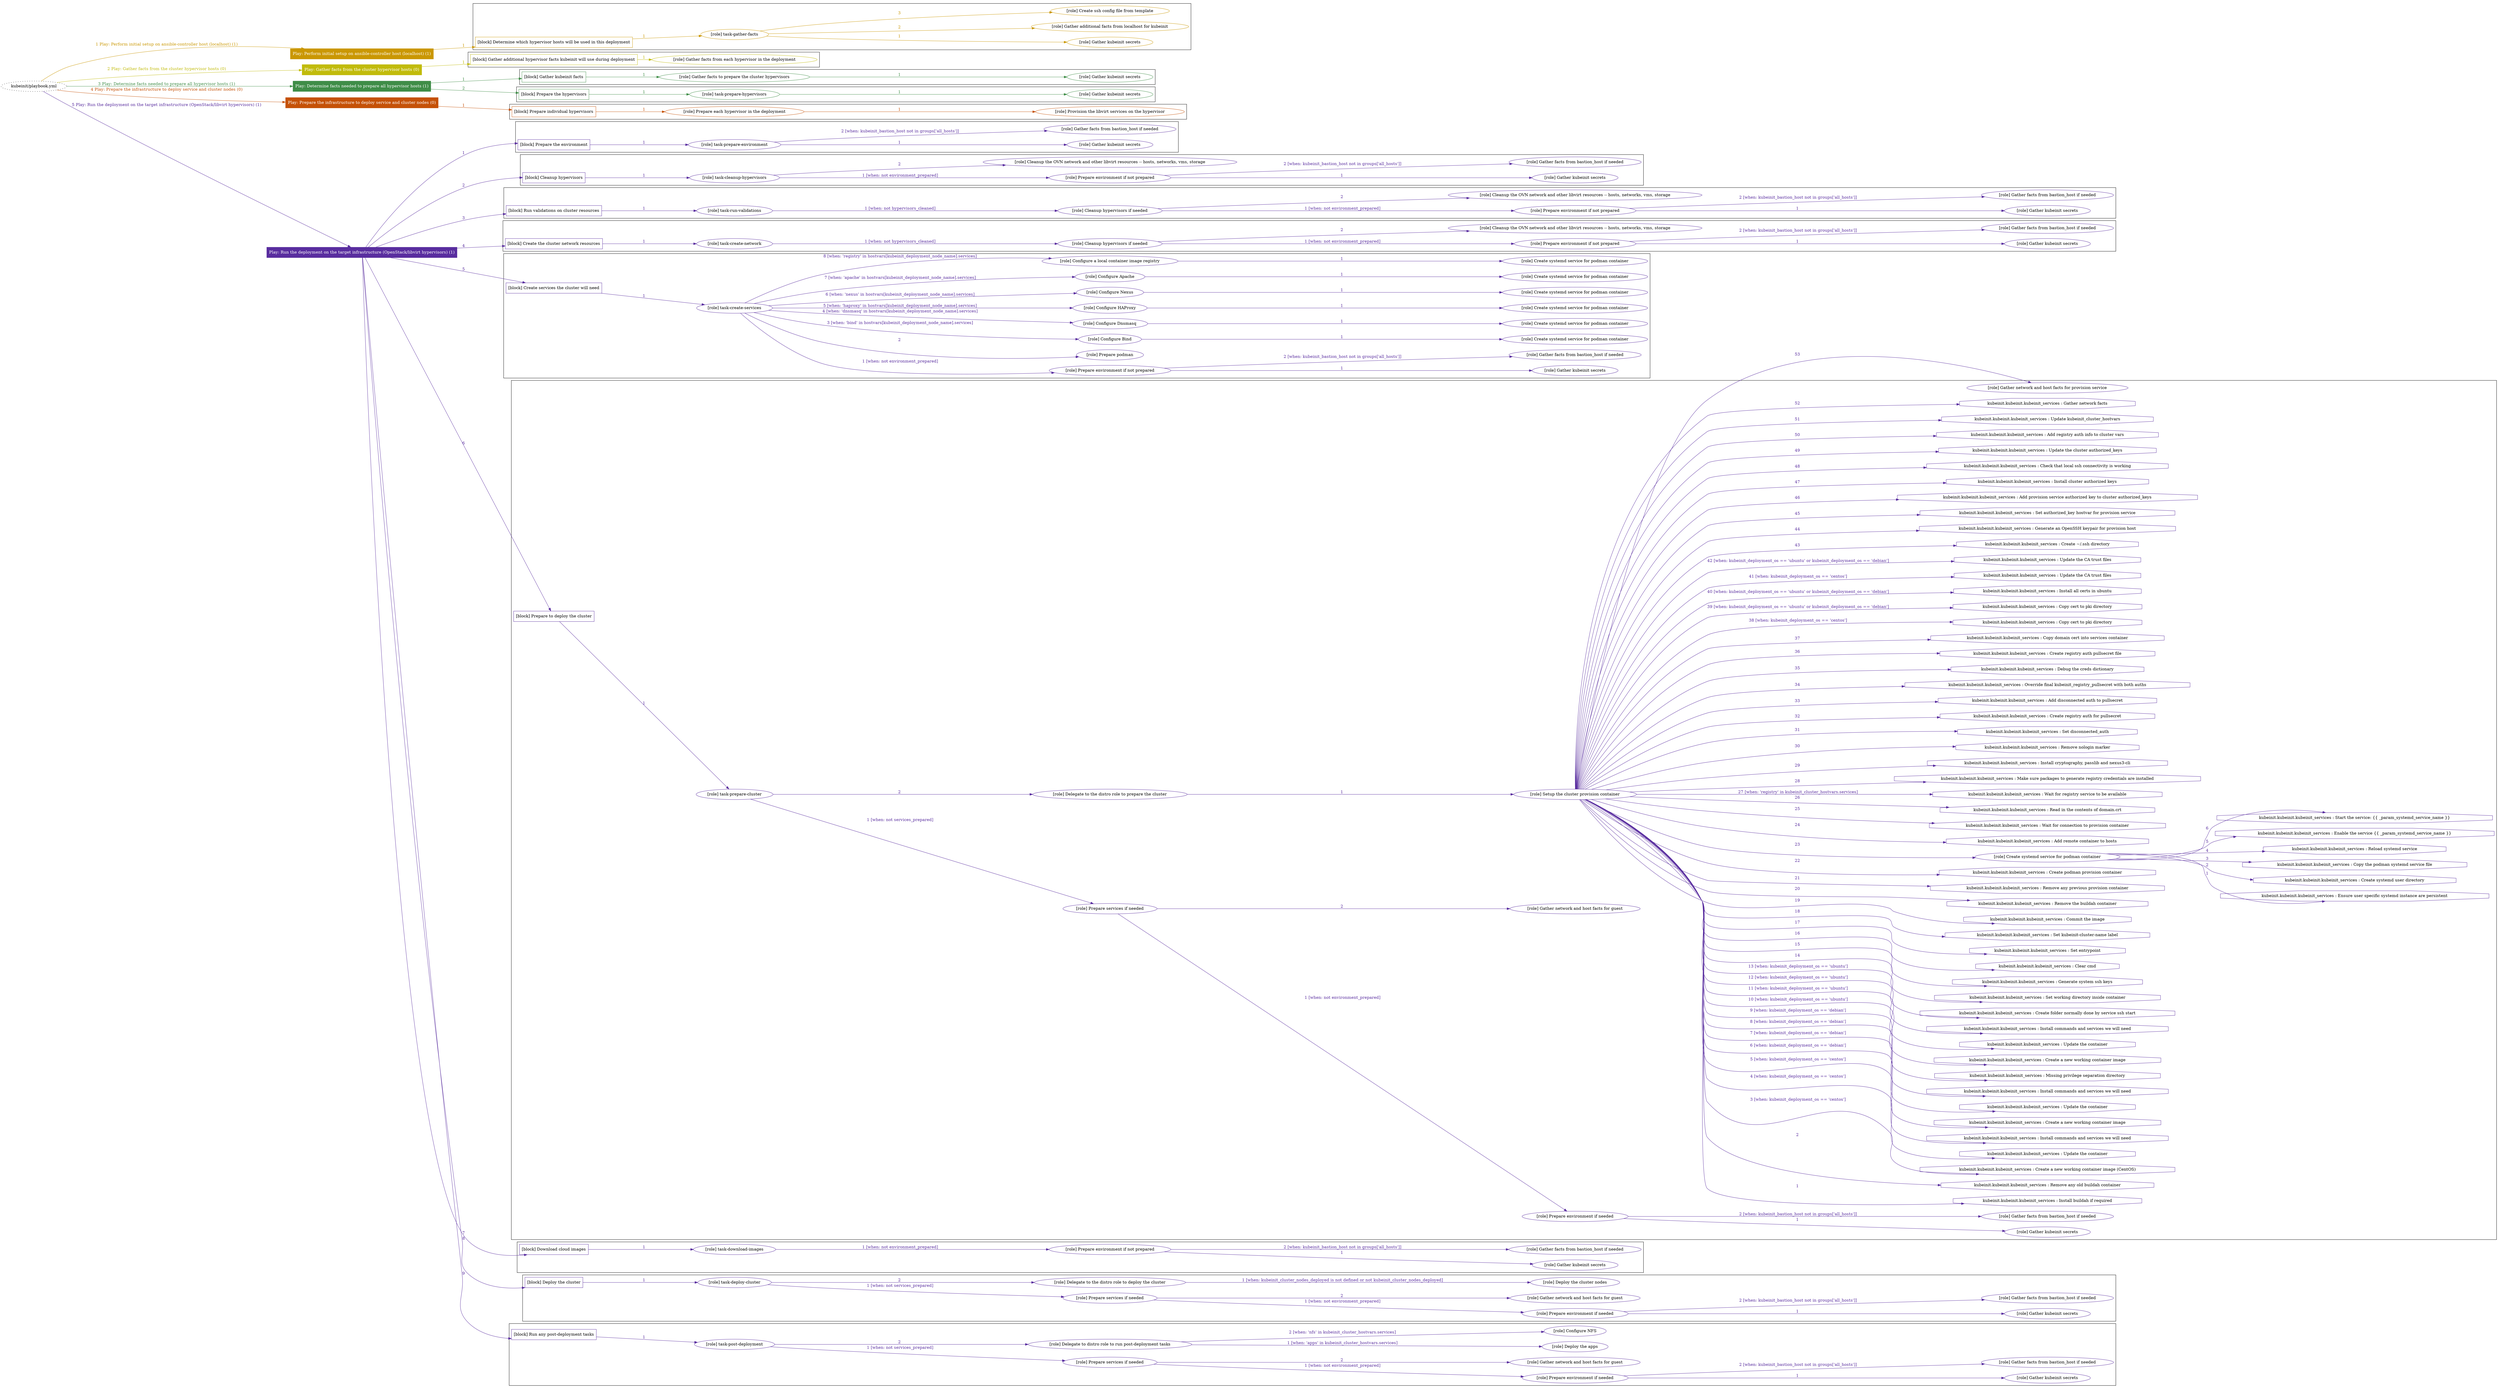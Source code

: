 digraph {
	graph [concentrate=true ordering=in rankdir=LR ratio=fill]
	edge [esep=5 sep=10]
	"kubeinit/playbook.yml" [URL="/home/runner/work/kubeinit/kubeinit/kubeinit/playbook.yml" id=playbook_1024beb8 style=dotted]
	"kubeinit/playbook.yml" -> play_becbe749 [label="1 Play: Perform initial setup on ansible-controller host (localhost) (1)" color="#ca9702" fontcolor="#ca9702" id=edge_play_becbe749 labeltooltip="1 Play: Perform initial setup on ansible-controller host (localhost) (1)" tooltip="1 Play: Perform initial setup on ansible-controller host (localhost) (1)"]
	subgraph "Play: Perform initial setup on ansible-controller host (localhost) (1)" {
		play_becbe749 [label="Play: Perform initial setup on ansible-controller host (localhost) (1)" URL="/home/runner/work/kubeinit/kubeinit/kubeinit/playbook.yml" color="#ca9702" fontcolor="#ffffff" id=play_becbe749 shape=box style=filled tooltip=localhost]
		play_becbe749 -> block_689820a6 [label=1 color="#ca9702" fontcolor="#ca9702" id=edge_block_689820a6 labeltooltip=1 tooltip=1]
		subgraph cluster_block_689820a6 {
			block_689820a6 [label="[block] Determine which hypervisor hosts will be used in this deployment" URL="/home/runner/work/kubeinit/kubeinit/kubeinit/playbook.yml" color="#ca9702" id=block_689820a6 labeltooltip="Determine which hypervisor hosts will be used in this deployment" shape=box tooltip="Determine which hypervisor hosts will be used in this deployment"]
			block_689820a6 -> role_d679de5b [label="1 " color="#ca9702" fontcolor="#ca9702" id=edge_role_d679de5b labeltooltip="1 " tooltip="1 "]
			subgraph "task-gather-facts" {
				role_d679de5b [label="[role] task-gather-facts" URL="/home/runner/work/kubeinit/kubeinit/kubeinit/playbook.yml" color="#ca9702" id=role_d679de5b tooltip="task-gather-facts"]
				role_d679de5b -> role_23bc078d [label="1 " color="#ca9702" fontcolor="#ca9702" id=edge_role_23bc078d labeltooltip="1 " tooltip="1 "]
				subgraph "Gather kubeinit secrets" {
					role_23bc078d [label="[role] Gather kubeinit secrets" URL="/home/runner/.ansible/collections/ansible_collections/kubeinit/kubeinit/roles/kubeinit_prepare/tasks/build_hypervisors_group.yml" color="#ca9702" id=role_23bc078d tooltip="Gather kubeinit secrets"]
				}
				role_d679de5b -> role_24269854 [label="2 " color="#ca9702" fontcolor="#ca9702" id=edge_role_24269854 labeltooltip="2 " tooltip="2 "]
				subgraph "Gather additional facts from localhost for kubeinit" {
					role_24269854 [label="[role] Gather additional facts from localhost for kubeinit" URL="/home/runner/.ansible/collections/ansible_collections/kubeinit/kubeinit/roles/kubeinit_prepare/tasks/build_hypervisors_group.yml" color="#ca9702" id=role_24269854 tooltip="Gather additional facts from localhost for kubeinit"]
				}
				role_d679de5b -> role_f5076629 [label="3 " color="#ca9702" fontcolor="#ca9702" id=edge_role_f5076629 labeltooltip="3 " tooltip="3 "]
				subgraph "Create ssh config file from template" {
					role_f5076629 [label="[role] Create ssh config file from template" URL="/home/runner/.ansible/collections/ansible_collections/kubeinit/kubeinit/roles/kubeinit_prepare/tasks/build_hypervisors_group.yml" color="#ca9702" id=role_f5076629 tooltip="Create ssh config file from template"]
				}
			}
		}
	}
	"kubeinit/playbook.yml" -> play_7acb2754 [label="2 Play: Gather facts from the cluster hypervisor hosts (0)" color="#c1bb0b" fontcolor="#c1bb0b" id=edge_play_7acb2754 labeltooltip="2 Play: Gather facts from the cluster hypervisor hosts (0)" tooltip="2 Play: Gather facts from the cluster hypervisor hosts (0)"]
	subgraph "Play: Gather facts from the cluster hypervisor hosts (0)" {
		play_7acb2754 [label="Play: Gather facts from the cluster hypervisor hosts (0)" URL="/home/runner/work/kubeinit/kubeinit/kubeinit/playbook.yml" color="#c1bb0b" fontcolor="#ffffff" id=play_7acb2754 shape=box style=filled tooltip="Play: Gather facts from the cluster hypervisor hosts (0)"]
		play_7acb2754 -> block_ee0a020f [label=1 color="#c1bb0b" fontcolor="#c1bb0b" id=edge_block_ee0a020f labeltooltip=1 tooltip=1]
		subgraph cluster_block_ee0a020f {
			block_ee0a020f [label="[block] Gather additional hypervisor facts kubeinit will use during deployment" URL="/home/runner/work/kubeinit/kubeinit/kubeinit/playbook.yml" color="#c1bb0b" id=block_ee0a020f labeltooltip="Gather additional hypervisor facts kubeinit will use during deployment" shape=box tooltip="Gather additional hypervisor facts kubeinit will use during deployment"]
			block_ee0a020f -> role_b5186179 [label="1 " color="#c1bb0b" fontcolor="#c1bb0b" id=edge_role_b5186179 labeltooltip="1 " tooltip="1 "]
			subgraph "Gather facts from each hypervisor in the deployment" {
				role_b5186179 [label="[role] Gather facts from each hypervisor in the deployment" URL="/home/runner/work/kubeinit/kubeinit/kubeinit/playbook.yml" color="#c1bb0b" id=role_b5186179 tooltip="Gather facts from each hypervisor in the deployment"]
			}
		}
	}
	"kubeinit/playbook.yml" -> play_3f489e53 [label="3 Play: Determine facts needed to prepare all hypervisor hosts (1)" color="#3f8d47" fontcolor="#3f8d47" id=edge_play_3f489e53 labeltooltip="3 Play: Determine facts needed to prepare all hypervisor hosts (1)" tooltip="3 Play: Determine facts needed to prepare all hypervisor hosts (1)"]
	subgraph "Play: Determine facts needed to prepare all hypervisor hosts (1)" {
		play_3f489e53 [label="Play: Determine facts needed to prepare all hypervisor hosts (1)" URL="/home/runner/work/kubeinit/kubeinit/kubeinit/playbook.yml" color="#3f8d47" fontcolor="#ffffff" id=play_3f489e53 shape=box style=filled tooltip=localhost]
		play_3f489e53 -> block_f7f575c0 [label=1 color="#3f8d47" fontcolor="#3f8d47" id=edge_block_f7f575c0 labeltooltip=1 tooltip=1]
		subgraph cluster_block_f7f575c0 {
			block_f7f575c0 [label="[block] Gather kubeinit facts" URL="/home/runner/work/kubeinit/kubeinit/kubeinit/playbook.yml" color="#3f8d47" id=block_f7f575c0 labeltooltip="Gather kubeinit facts" shape=box tooltip="Gather kubeinit facts"]
			block_f7f575c0 -> role_2d3bfb74 [label="1 " color="#3f8d47" fontcolor="#3f8d47" id=edge_role_2d3bfb74 labeltooltip="1 " tooltip="1 "]
			subgraph "Gather facts to prepare the cluster hypervisors" {
				role_2d3bfb74 [label="[role] Gather facts to prepare the cluster hypervisors" URL="/home/runner/work/kubeinit/kubeinit/kubeinit/playbook.yml" color="#3f8d47" id=role_2d3bfb74 tooltip="Gather facts to prepare the cluster hypervisors"]
				role_2d3bfb74 -> role_2aa12b21 [label="1 " color="#3f8d47" fontcolor="#3f8d47" id=edge_role_2aa12b21 labeltooltip="1 " tooltip="1 "]
				subgraph "Gather kubeinit secrets" {
					role_2aa12b21 [label="[role] Gather kubeinit secrets" URL="/home/runner/.ansible/collections/ansible_collections/kubeinit/kubeinit/roles/kubeinit_prepare/tasks/gather_kubeinit_facts.yml" color="#3f8d47" id=role_2aa12b21 tooltip="Gather kubeinit secrets"]
				}
			}
		}
		play_3f489e53 -> block_4b1f03ac [label=2 color="#3f8d47" fontcolor="#3f8d47" id=edge_block_4b1f03ac labeltooltip=2 tooltip=2]
		subgraph cluster_block_4b1f03ac {
			block_4b1f03ac [label="[block] Prepare the hypervisors" URL="/home/runner/work/kubeinit/kubeinit/kubeinit/playbook.yml" color="#3f8d47" id=block_4b1f03ac labeltooltip="Prepare the hypervisors" shape=box tooltip="Prepare the hypervisors"]
			block_4b1f03ac -> role_8bfc72dd [label="1 " color="#3f8d47" fontcolor="#3f8d47" id=edge_role_8bfc72dd labeltooltip="1 " tooltip="1 "]
			subgraph "task-prepare-hypervisors" {
				role_8bfc72dd [label="[role] task-prepare-hypervisors" URL="/home/runner/work/kubeinit/kubeinit/kubeinit/playbook.yml" color="#3f8d47" id=role_8bfc72dd tooltip="task-prepare-hypervisors"]
				role_8bfc72dd -> role_f3389645 [label="1 " color="#3f8d47" fontcolor="#3f8d47" id=edge_role_f3389645 labeltooltip="1 " tooltip="1 "]
				subgraph "Gather kubeinit secrets" {
					role_f3389645 [label="[role] Gather kubeinit secrets" URL="/home/runner/.ansible/collections/ansible_collections/kubeinit/kubeinit/roles/kubeinit_prepare/tasks/gather_kubeinit_facts.yml" color="#3f8d47" id=role_f3389645 tooltip="Gather kubeinit secrets"]
				}
			}
		}
	}
	"kubeinit/playbook.yml" -> play_dc0c8f18 [label="4 Play: Prepare the infrastructure to deploy service and cluster nodes (0)" color="#c55107" fontcolor="#c55107" id=edge_play_dc0c8f18 labeltooltip="4 Play: Prepare the infrastructure to deploy service and cluster nodes (0)" tooltip="4 Play: Prepare the infrastructure to deploy service and cluster nodes (0)"]
	subgraph "Play: Prepare the infrastructure to deploy service and cluster nodes (0)" {
		play_dc0c8f18 [label="Play: Prepare the infrastructure to deploy service and cluster nodes (0)" URL="/home/runner/work/kubeinit/kubeinit/kubeinit/playbook.yml" color="#c55107" fontcolor="#ffffff" id=play_dc0c8f18 shape=box style=filled tooltip="Play: Prepare the infrastructure to deploy service and cluster nodes (0)"]
		play_dc0c8f18 -> block_c03b3fa5 [label=1 color="#c55107" fontcolor="#c55107" id=edge_block_c03b3fa5 labeltooltip=1 tooltip=1]
		subgraph cluster_block_c03b3fa5 {
			block_c03b3fa5 [label="[block] Prepare individual hypervisors" URL="/home/runner/work/kubeinit/kubeinit/kubeinit/playbook.yml" color="#c55107" id=block_c03b3fa5 labeltooltip="Prepare individual hypervisors" shape=box tooltip="Prepare individual hypervisors"]
			block_c03b3fa5 -> role_5e81c00f [label="1 " color="#c55107" fontcolor="#c55107" id=edge_role_5e81c00f labeltooltip="1 " tooltip="1 "]
			subgraph "Prepare each hypervisor in the deployment" {
				role_5e81c00f [label="[role] Prepare each hypervisor in the deployment" URL="/home/runner/work/kubeinit/kubeinit/kubeinit/playbook.yml" color="#c55107" id=role_5e81c00f tooltip="Prepare each hypervisor in the deployment"]
				role_5e81c00f -> role_b3ef0b02 [label="1 " color="#c55107" fontcolor="#c55107" id=edge_role_b3ef0b02 labeltooltip="1 " tooltip="1 "]
				subgraph "Provision the libvirt services on the hypervisor" {
					role_b3ef0b02 [label="[role] Provision the libvirt services on the hypervisor" URL="/home/runner/.ansible/collections/ansible_collections/kubeinit/kubeinit/roles/kubeinit_prepare/tasks/prepare_hypervisor.yml" color="#c55107" id=role_b3ef0b02 tooltip="Provision the libvirt services on the hypervisor"]
				}
			}
		}
	}
	"kubeinit/playbook.yml" -> play_570393a4 [label="5 Play: Run the deployment on the target infrastructure (OpenStack/libvirt hypervisors) (1)" color="#592d9f" fontcolor="#592d9f" id=edge_play_570393a4 labeltooltip="5 Play: Run the deployment on the target infrastructure (OpenStack/libvirt hypervisors) (1)" tooltip="5 Play: Run the deployment on the target infrastructure (OpenStack/libvirt hypervisors) (1)"]
	subgraph "Play: Run the deployment on the target infrastructure (OpenStack/libvirt hypervisors) (1)" {
		play_570393a4 [label="Play: Run the deployment on the target infrastructure (OpenStack/libvirt hypervisors) (1)" URL="/home/runner/work/kubeinit/kubeinit/kubeinit/playbook.yml" color="#592d9f" fontcolor="#ffffff" id=play_570393a4 shape=box style=filled tooltip=localhost]
		play_570393a4 -> block_7347ba91 [label=1 color="#592d9f" fontcolor="#592d9f" id=edge_block_7347ba91 labeltooltip=1 tooltip=1]
		subgraph cluster_block_7347ba91 {
			block_7347ba91 [label="[block] Prepare the environment" URL="/home/runner/work/kubeinit/kubeinit/kubeinit/playbook.yml" color="#592d9f" id=block_7347ba91 labeltooltip="Prepare the environment" shape=box tooltip="Prepare the environment"]
			block_7347ba91 -> role_f154e8cb [label="1 " color="#592d9f" fontcolor="#592d9f" id=edge_role_f154e8cb labeltooltip="1 " tooltip="1 "]
			subgraph "task-prepare-environment" {
				role_f154e8cb [label="[role] task-prepare-environment" URL="/home/runner/work/kubeinit/kubeinit/kubeinit/playbook.yml" color="#592d9f" id=role_f154e8cb tooltip="task-prepare-environment"]
				role_f154e8cb -> role_138e2f29 [label="1 " color="#592d9f" fontcolor="#592d9f" id=edge_role_138e2f29 labeltooltip="1 " tooltip="1 "]
				subgraph "Gather kubeinit secrets" {
					role_138e2f29 [label="[role] Gather kubeinit secrets" URL="/home/runner/.ansible/collections/ansible_collections/kubeinit/kubeinit/roles/kubeinit_prepare/tasks/gather_kubeinit_facts.yml" color="#592d9f" id=role_138e2f29 tooltip="Gather kubeinit secrets"]
				}
				role_f154e8cb -> role_3f10e3ee [label="2 [when: kubeinit_bastion_host not in groups['all_hosts']]" color="#592d9f" fontcolor="#592d9f" id=edge_role_3f10e3ee labeltooltip="2 [when: kubeinit_bastion_host not in groups['all_hosts']]" tooltip="2 [when: kubeinit_bastion_host not in groups['all_hosts']]"]
				subgraph "Gather facts from bastion_host if needed" {
					role_3f10e3ee [label="[role] Gather facts from bastion_host if needed" URL="/home/runner/.ansible/collections/ansible_collections/kubeinit/kubeinit/roles/kubeinit_prepare/tasks/main.yml" color="#592d9f" id=role_3f10e3ee tooltip="Gather facts from bastion_host if needed"]
				}
			}
		}
		play_570393a4 -> block_a9117389 [label=2 color="#592d9f" fontcolor="#592d9f" id=edge_block_a9117389 labeltooltip=2 tooltip=2]
		subgraph cluster_block_a9117389 {
			block_a9117389 [label="[block] Cleanup hypervisors" URL="/home/runner/work/kubeinit/kubeinit/kubeinit/playbook.yml" color="#592d9f" id=block_a9117389 labeltooltip="Cleanup hypervisors" shape=box tooltip="Cleanup hypervisors"]
			block_a9117389 -> role_856a0249 [label="1 " color="#592d9f" fontcolor="#592d9f" id=edge_role_856a0249 labeltooltip="1 " tooltip="1 "]
			subgraph "task-cleanup-hypervisors" {
				role_856a0249 [label="[role] task-cleanup-hypervisors" URL="/home/runner/work/kubeinit/kubeinit/kubeinit/playbook.yml" color="#592d9f" id=role_856a0249 tooltip="task-cleanup-hypervisors"]
				role_856a0249 -> role_895d37f7 [label="1 [when: not environment_prepared]" color="#592d9f" fontcolor="#592d9f" id=edge_role_895d37f7 labeltooltip="1 [when: not environment_prepared]" tooltip="1 [when: not environment_prepared]"]
				subgraph "Prepare environment if not prepared" {
					role_895d37f7 [label="[role] Prepare environment if not prepared" URL="/home/runner/.ansible/collections/ansible_collections/kubeinit/kubeinit/roles/kubeinit_libvirt/tasks/cleanup_hypervisors.yml" color="#592d9f" id=role_895d37f7 tooltip="Prepare environment if not prepared"]
					role_895d37f7 -> role_6ca44267 [label="1 " color="#592d9f" fontcolor="#592d9f" id=edge_role_6ca44267 labeltooltip="1 " tooltip="1 "]
					subgraph "Gather kubeinit secrets" {
						role_6ca44267 [label="[role] Gather kubeinit secrets" URL="/home/runner/.ansible/collections/ansible_collections/kubeinit/kubeinit/roles/kubeinit_prepare/tasks/gather_kubeinit_facts.yml" color="#592d9f" id=role_6ca44267 tooltip="Gather kubeinit secrets"]
					}
					role_895d37f7 -> role_baa917d6 [label="2 [when: kubeinit_bastion_host not in groups['all_hosts']]" color="#592d9f" fontcolor="#592d9f" id=edge_role_baa917d6 labeltooltip="2 [when: kubeinit_bastion_host not in groups['all_hosts']]" tooltip="2 [when: kubeinit_bastion_host not in groups['all_hosts']]"]
					subgraph "Gather facts from bastion_host if needed" {
						role_baa917d6 [label="[role] Gather facts from bastion_host if needed" URL="/home/runner/.ansible/collections/ansible_collections/kubeinit/kubeinit/roles/kubeinit_prepare/tasks/main.yml" color="#592d9f" id=role_baa917d6 tooltip="Gather facts from bastion_host if needed"]
					}
				}
				role_856a0249 -> role_96512d8a [label="2 " color="#592d9f" fontcolor="#592d9f" id=edge_role_96512d8a labeltooltip="2 " tooltip="2 "]
				subgraph "Cleanup the OVN network and other libvirt resources -- hosts, networks, vms, storage" {
					role_96512d8a [label="[role] Cleanup the OVN network and other libvirt resources -- hosts, networks, vms, storage" URL="/home/runner/.ansible/collections/ansible_collections/kubeinit/kubeinit/roles/kubeinit_libvirt/tasks/cleanup_hypervisors.yml" color="#592d9f" id=role_96512d8a tooltip="Cleanup the OVN network and other libvirt resources -- hosts, networks, vms, storage"]
				}
			}
		}
		play_570393a4 -> block_dcc1f471 [label=3 color="#592d9f" fontcolor="#592d9f" id=edge_block_dcc1f471 labeltooltip=3 tooltip=3]
		subgraph cluster_block_dcc1f471 {
			block_dcc1f471 [label="[block] Run validations on cluster resources" URL="/home/runner/work/kubeinit/kubeinit/kubeinit/playbook.yml" color="#592d9f" id=block_dcc1f471 labeltooltip="Run validations on cluster resources" shape=box tooltip="Run validations on cluster resources"]
			block_dcc1f471 -> role_6db2b489 [label="1 " color="#592d9f" fontcolor="#592d9f" id=edge_role_6db2b489 labeltooltip="1 " tooltip="1 "]
			subgraph "task-run-validations" {
				role_6db2b489 [label="[role] task-run-validations" URL="/home/runner/work/kubeinit/kubeinit/kubeinit/playbook.yml" color="#592d9f" id=role_6db2b489 tooltip="task-run-validations"]
				role_6db2b489 -> role_0c83931c [label="1 [when: not hypervisors_cleaned]" color="#592d9f" fontcolor="#592d9f" id=edge_role_0c83931c labeltooltip="1 [when: not hypervisors_cleaned]" tooltip="1 [when: not hypervisors_cleaned]"]
				subgraph "Cleanup hypervisors if needed" {
					role_0c83931c [label="[role] Cleanup hypervisors if needed" URL="/home/runner/.ansible/collections/ansible_collections/kubeinit/kubeinit/roles/kubeinit_validations/tasks/main.yml" color="#592d9f" id=role_0c83931c tooltip="Cleanup hypervisors if needed"]
					role_0c83931c -> role_233988fc [label="1 [when: not environment_prepared]" color="#592d9f" fontcolor="#592d9f" id=edge_role_233988fc labeltooltip="1 [when: not environment_prepared]" tooltip="1 [when: not environment_prepared]"]
					subgraph "Prepare environment if not prepared" {
						role_233988fc [label="[role] Prepare environment if not prepared" URL="/home/runner/.ansible/collections/ansible_collections/kubeinit/kubeinit/roles/kubeinit_libvirt/tasks/cleanup_hypervisors.yml" color="#592d9f" id=role_233988fc tooltip="Prepare environment if not prepared"]
						role_233988fc -> role_b7d0a854 [label="1 " color="#592d9f" fontcolor="#592d9f" id=edge_role_b7d0a854 labeltooltip="1 " tooltip="1 "]
						subgraph "Gather kubeinit secrets" {
							role_b7d0a854 [label="[role] Gather kubeinit secrets" URL="/home/runner/.ansible/collections/ansible_collections/kubeinit/kubeinit/roles/kubeinit_prepare/tasks/gather_kubeinit_facts.yml" color="#592d9f" id=role_b7d0a854 tooltip="Gather kubeinit secrets"]
						}
						role_233988fc -> role_81fe3d81 [label="2 [when: kubeinit_bastion_host not in groups['all_hosts']]" color="#592d9f" fontcolor="#592d9f" id=edge_role_81fe3d81 labeltooltip="2 [when: kubeinit_bastion_host not in groups['all_hosts']]" tooltip="2 [when: kubeinit_bastion_host not in groups['all_hosts']]"]
						subgraph "Gather facts from bastion_host if needed" {
							role_81fe3d81 [label="[role] Gather facts from bastion_host if needed" URL="/home/runner/.ansible/collections/ansible_collections/kubeinit/kubeinit/roles/kubeinit_prepare/tasks/main.yml" color="#592d9f" id=role_81fe3d81 tooltip="Gather facts from bastion_host if needed"]
						}
					}
					role_0c83931c -> role_09cf73fa [label="2 " color="#592d9f" fontcolor="#592d9f" id=edge_role_09cf73fa labeltooltip="2 " tooltip="2 "]
					subgraph "Cleanup the OVN network and other libvirt resources -- hosts, networks, vms, storage" {
						role_09cf73fa [label="[role] Cleanup the OVN network and other libvirt resources -- hosts, networks, vms, storage" URL="/home/runner/.ansible/collections/ansible_collections/kubeinit/kubeinit/roles/kubeinit_libvirt/tasks/cleanup_hypervisors.yml" color="#592d9f" id=role_09cf73fa tooltip="Cleanup the OVN network and other libvirt resources -- hosts, networks, vms, storage"]
					}
				}
			}
		}
		play_570393a4 -> block_641f5ad8 [label=4 color="#592d9f" fontcolor="#592d9f" id=edge_block_641f5ad8 labeltooltip=4 tooltip=4]
		subgraph cluster_block_641f5ad8 {
			block_641f5ad8 [label="[block] Create the cluster network resources" URL="/home/runner/work/kubeinit/kubeinit/kubeinit/playbook.yml" color="#592d9f" id=block_641f5ad8 labeltooltip="Create the cluster network resources" shape=box tooltip="Create the cluster network resources"]
			block_641f5ad8 -> role_8f053edf [label="1 " color="#592d9f" fontcolor="#592d9f" id=edge_role_8f053edf labeltooltip="1 " tooltip="1 "]
			subgraph "task-create-network" {
				role_8f053edf [label="[role] task-create-network" URL="/home/runner/work/kubeinit/kubeinit/kubeinit/playbook.yml" color="#592d9f" id=role_8f053edf tooltip="task-create-network"]
				role_8f053edf -> role_8dabc51f [label="1 [when: not hypervisors_cleaned]" color="#592d9f" fontcolor="#592d9f" id=edge_role_8dabc51f labeltooltip="1 [when: not hypervisors_cleaned]" tooltip="1 [when: not hypervisors_cleaned]"]
				subgraph "Cleanup hypervisors if needed" {
					role_8dabc51f [label="[role] Cleanup hypervisors if needed" URL="/home/runner/.ansible/collections/ansible_collections/kubeinit/kubeinit/roles/kubeinit_libvirt/tasks/create_network.yml" color="#592d9f" id=role_8dabc51f tooltip="Cleanup hypervisors if needed"]
					role_8dabc51f -> role_7d9abd35 [label="1 [when: not environment_prepared]" color="#592d9f" fontcolor="#592d9f" id=edge_role_7d9abd35 labeltooltip="1 [when: not environment_prepared]" tooltip="1 [when: not environment_prepared]"]
					subgraph "Prepare environment if not prepared" {
						role_7d9abd35 [label="[role] Prepare environment if not prepared" URL="/home/runner/.ansible/collections/ansible_collections/kubeinit/kubeinit/roles/kubeinit_libvirt/tasks/cleanup_hypervisors.yml" color="#592d9f" id=role_7d9abd35 tooltip="Prepare environment if not prepared"]
						role_7d9abd35 -> role_40d90e68 [label="1 " color="#592d9f" fontcolor="#592d9f" id=edge_role_40d90e68 labeltooltip="1 " tooltip="1 "]
						subgraph "Gather kubeinit secrets" {
							role_40d90e68 [label="[role] Gather kubeinit secrets" URL="/home/runner/.ansible/collections/ansible_collections/kubeinit/kubeinit/roles/kubeinit_prepare/tasks/gather_kubeinit_facts.yml" color="#592d9f" id=role_40d90e68 tooltip="Gather kubeinit secrets"]
						}
						role_7d9abd35 -> role_c0f8b396 [label="2 [when: kubeinit_bastion_host not in groups['all_hosts']]" color="#592d9f" fontcolor="#592d9f" id=edge_role_c0f8b396 labeltooltip="2 [when: kubeinit_bastion_host not in groups['all_hosts']]" tooltip="2 [when: kubeinit_bastion_host not in groups['all_hosts']]"]
						subgraph "Gather facts from bastion_host if needed" {
							role_c0f8b396 [label="[role] Gather facts from bastion_host if needed" URL="/home/runner/.ansible/collections/ansible_collections/kubeinit/kubeinit/roles/kubeinit_prepare/tasks/main.yml" color="#592d9f" id=role_c0f8b396 tooltip="Gather facts from bastion_host if needed"]
						}
					}
					role_8dabc51f -> role_ed7b7448 [label="2 " color="#592d9f" fontcolor="#592d9f" id=edge_role_ed7b7448 labeltooltip="2 " tooltip="2 "]
					subgraph "Cleanup the OVN network and other libvirt resources -- hosts, networks, vms, storage" {
						role_ed7b7448 [label="[role] Cleanup the OVN network and other libvirt resources -- hosts, networks, vms, storage" URL="/home/runner/.ansible/collections/ansible_collections/kubeinit/kubeinit/roles/kubeinit_libvirt/tasks/cleanup_hypervisors.yml" color="#592d9f" id=role_ed7b7448 tooltip="Cleanup the OVN network and other libvirt resources -- hosts, networks, vms, storage"]
					}
				}
			}
		}
		play_570393a4 -> block_7207564d [label=5 color="#592d9f" fontcolor="#592d9f" id=edge_block_7207564d labeltooltip=5 tooltip=5]
		subgraph cluster_block_7207564d {
			block_7207564d [label="[block] Create services the cluster will need" URL="/home/runner/work/kubeinit/kubeinit/kubeinit/playbook.yml" color="#592d9f" id=block_7207564d labeltooltip="Create services the cluster will need" shape=box tooltip="Create services the cluster will need"]
			block_7207564d -> role_8854296d [label="1 " color="#592d9f" fontcolor="#592d9f" id=edge_role_8854296d labeltooltip="1 " tooltip="1 "]
			subgraph "task-create-services" {
				role_8854296d [label="[role] task-create-services" URL="/home/runner/work/kubeinit/kubeinit/kubeinit/playbook.yml" color="#592d9f" id=role_8854296d tooltip="task-create-services"]
				role_8854296d -> role_7ea5223d [label="1 [when: not environment_prepared]" color="#592d9f" fontcolor="#592d9f" id=edge_role_7ea5223d labeltooltip="1 [when: not environment_prepared]" tooltip="1 [when: not environment_prepared]"]
				subgraph "Prepare environment if not prepared" {
					role_7ea5223d [label="[role] Prepare environment if not prepared" URL="/home/runner/.ansible/collections/ansible_collections/kubeinit/kubeinit/roles/kubeinit_services/tasks/main.yml" color="#592d9f" id=role_7ea5223d tooltip="Prepare environment if not prepared"]
					role_7ea5223d -> role_8ca2fde0 [label="1 " color="#592d9f" fontcolor="#592d9f" id=edge_role_8ca2fde0 labeltooltip="1 " tooltip="1 "]
					subgraph "Gather kubeinit secrets" {
						role_8ca2fde0 [label="[role] Gather kubeinit secrets" URL="/home/runner/.ansible/collections/ansible_collections/kubeinit/kubeinit/roles/kubeinit_prepare/tasks/gather_kubeinit_facts.yml" color="#592d9f" id=role_8ca2fde0 tooltip="Gather kubeinit secrets"]
					}
					role_7ea5223d -> role_e82196f7 [label="2 [when: kubeinit_bastion_host not in groups['all_hosts']]" color="#592d9f" fontcolor="#592d9f" id=edge_role_e82196f7 labeltooltip="2 [when: kubeinit_bastion_host not in groups['all_hosts']]" tooltip="2 [when: kubeinit_bastion_host not in groups['all_hosts']]"]
					subgraph "Gather facts from bastion_host if needed" {
						role_e82196f7 [label="[role] Gather facts from bastion_host if needed" URL="/home/runner/.ansible/collections/ansible_collections/kubeinit/kubeinit/roles/kubeinit_prepare/tasks/main.yml" color="#592d9f" id=role_e82196f7 tooltip="Gather facts from bastion_host if needed"]
					}
				}
				role_8854296d -> role_e33b4521 [label="2 " color="#592d9f" fontcolor="#592d9f" id=edge_role_e33b4521 labeltooltip="2 " tooltip="2 "]
				subgraph "Prepare podman" {
					role_e33b4521 [label="[role] Prepare podman" URL="/home/runner/.ansible/collections/ansible_collections/kubeinit/kubeinit/roles/kubeinit_services/tasks/00_create_service_pod.yml" color="#592d9f" id=role_e33b4521 tooltip="Prepare podman"]
				}
				role_8854296d -> role_2b5fb578 [label="3 [when: 'bind' in hostvars[kubeinit_deployment_node_name].services]" color="#592d9f" fontcolor="#592d9f" id=edge_role_2b5fb578 labeltooltip="3 [when: 'bind' in hostvars[kubeinit_deployment_node_name].services]" tooltip="3 [when: 'bind' in hostvars[kubeinit_deployment_node_name].services]"]
				subgraph "Configure Bind" {
					role_2b5fb578 [label="[role] Configure Bind" URL="/home/runner/.ansible/collections/ansible_collections/kubeinit/kubeinit/roles/kubeinit_services/tasks/start_services_containers.yml" color="#592d9f" id=role_2b5fb578 tooltip="Configure Bind"]
					role_2b5fb578 -> role_fa1c62f8 [label="1 " color="#592d9f" fontcolor="#592d9f" id=edge_role_fa1c62f8 labeltooltip="1 " tooltip="1 "]
					subgraph "Create systemd service for podman container" {
						role_fa1c62f8 [label="[role] Create systemd service for podman container" URL="/home/runner/.ansible/collections/ansible_collections/kubeinit/kubeinit/roles/kubeinit_bind/tasks/main.yml" color="#592d9f" id=role_fa1c62f8 tooltip="Create systemd service for podman container"]
					}
				}
				role_8854296d -> role_18aeb0c5 [label="4 [when: 'dnsmasq' in hostvars[kubeinit_deployment_node_name].services]" color="#592d9f" fontcolor="#592d9f" id=edge_role_18aeb0c5 labeltooltip="4 [when: 'dnsmasq' in hostvars[kubeinit_deployment_node_name].services]" tooltip="4 [when: 'dnsmasq' in hostvars[kubeinit_deployment_node_name].services]"]
				subgraph "Configure Dnsmasq" {
					role_18aeb0c5 [label="[role] Configure Dnsmasq" URL="/home/runner/.ansible/collections/ansible_collections/kubeinit/kubeinit/roles/kubeinit_services/tasks/start_services_containers.yml" color="#592d9f" id=role_18aeb0c5 tooltip="Configure Dnsmasq"]
					role_18aeb0c5 -> role_039b247e [label="1 " color="#592d9f" fontcolor="#592d9f" id=edge_role_039b247e labeltooltip="1 " tooltip="1 "]
					subgraph "Create systemd service for podman container" {
						role_039b247e [label="[role] Create systemd service for podman container" URL="/home/runner/.ansible/collections/ansible_collections/kubeinit/kubeinit/roles/kubeinit_dnsmasq/tasks/main.yml" color="#592d9f" id=role_039b247e tooltip="Create systemd service for podman container"]
					}
				}
				role_8854296d -> role_7cc32ac9 [label="5 [when: 'haproxy' in hostvars[kubeinit_deployment_node_name].services]" color="#592d9f" fontcolor="#592d9f" id=edge_role_7cc32ac9 labeltooltip="5 [when: 'haproxy' in hostvars[kubeinit_deployment_node_name].services]" tooltip="5 [when: 'haproxy' in hostvars[kubeinit_deployment_node_name].services]"]
				subgraph "Configure HAProxy" {
					role_7cc32ac9 [label="[role] Configure HAProxy" URL="/home/runner/.ansible/collections/ansible_collections/kubeinit/kubeinit/roles/kubeinit_services/tasks/start_services_containers.yml" color="#592d9f" id=role_7cc32ac9 tooltip="Configure HAProxy"]
					role_7cc32ac9 -> role_b2301da8 [label="1 " color="#592d9f" fontcolor="#592d9f" id=edge_role_b2301da8 labeltooltip="1 " tooltip="1 "]
					subgraph "Create systemd service for podman container" {
						role_b2301da8 [label="[role] Create systemd service for podman container" URL="/home/runner/.ansible/collections/ansible_collections/kubeinit/kubeinit/roles/kubeinit_haproxy/tasks/main.yml" color="#592d9f" id=role_b2301da8 tooltip="Create systemd service for podman container"]
					}
				}
				role_8854296d -> role_baf1bacc [label="6 [when: 'nexus' in hostvars[kubeinit_deployment_node_name].services]" color="#592d9f" fontcolor="#592d9f" id=edge_role_baf1bacc labeltooltip="6 [when: 'nexus' in hostvars[kubeinit_deployment_node_name].services]" tooltip="6 [when: 'nexus' in hostvars[kubeinit_deployment_node_name].services]"]
				subgraph "Configure Nexus" {
					role_baf1bacc [label="[role] Configure Nexus" URL="/home/runner/.ansible/collections/ansible_collections/kubeinit/kubeinit/roles/kubeinit_services/tasks/start_services_containers.yml" color="#592d9f" id=role_baf1bacc tooltip="Configure Nexus"]
					role_baf1bacc -> role_155779c3 [label="1 " color="#592d9f" fontcolor="#592d9f" id=edge_role_155779c3 labeltooltip="1 " tooltip="1 "]
					subgraph "Create systemd service for podman container" {
						role_155779c3 [label="[role] Create systemd service for podman container" URL="/home/runner/.ansible/collections/ansible_collections/kubeinit/kubeinit/roles/kubeinit_nexus/tasks/main.yml" color="#592d9f" id=role_155779c3 tooltip="Create systemd service for podman container"]
					}
				}
				role_8854296d -> role_ce26d435 [label="7 [when: 'apache' in hostvars[kubeinit_deployment_node_name].services]" color="#592d9f" fontcolor="#592d9f" id=edge_role_ce26d435 labeltooltip="7 [when: 'apache' in hostvars[kubeinit_deployment_node_name].services]" tooltip="7 [when: 'apache' in hostvars[kubeinit_deployment_node_name].services]"]
				subgraph "Configure Apache" {
					role_ce26d435 [label="[role] Configure Apache" URL="/home/runner/.ansible/collections/ansible_collections/kubeinit/kubeinit/roles/kubeinit_services/tasks/start_services_containers.yml" color="#592d9f" id=role_ce26d435 tooltip="Configure Apache"]
					role_ce26d435 -> role_838da98a [label="1 " color="#592d9f" fontcolor="#592d9f" id=edge_role_838da98a labeltooltip="1 " tooltip="1 "]
					subgraph "Create systemd service for podman container" {
						role_838da98a [label="[role] Create systemd service for podman container" URL="/home/runner/.ansible/collections/ansible_collections/kubeinit/kubeinit/roles/kubeinit_apache/tasks/main.yml" color="#592d9f" id=role_838da98a tooltip="Create systemd service for podman container"]
					}
				}
				role_8854296d -> role_7a2d3e6c [label="8 [when: 'registry' in hostvars[kubeinit_deployment_node_name].services]" color="#592d9f" fontcolor="#592d9f" id=edge_role_7a2d3e6c labeltooltip="8 [when: 'registry' in hostvars[kubeinit_deployment_node_name].services]" tooltip="8 [when: 'registry' in hostvars[kubeinit_deployment_node_name].services]"]
				subgraph "Configure a local container image registry" {
					role_7a2d3e6c [label="[role] Configure a local container image registry" URL="/home/runner/.ansible/collections/ansible_collections/kubeinit/kubeinit/roles/kubeinit_services/tasks/start_services_containers.yml" color="#592d9f" id=role_7a2d3e6c tooltip="Configure a local container image registry"]
					role_7a2d3e6c -> role_97cefdf3 [label="1 " color="#592d9f" fontcolor="#592d9f" id=edge_role_97cefdf3 labeltooltip="1 " tooltip="1 "]
					subgraph "Create systemd service for podman container" {
						role_97cefdf3 [label="[role] Create systemd service for podman container" URL="/home/runner/.ansible/collections/ansible_collections/kubeinit/kubeinit/roles/kubeinit_registry/tasks/main.yml" color="#592d9f" id=role_97cefdf3 tooltip="Create systemd service for podman container"]
					}
				}
			}
		}
		play_570393a4 -> block_e7d333b6 [label=6 color="#592d9f" fontcolor="#592d9f" id=edge_block_e7d333b6 labeltooltip=6 tooltip=6]
		subgraph cluster_block_e7d333b6 {
			block_e7d333b6 [label="[block] Prepare to deploy the cluster" URL="/home/runner/work/kubeinit/kubeinit/kubeinit/playbook.yml" color="#592d9f" id=block_e7d333b6 labeltooltip="Prepare to deploy the cluster" shape=box tooltip="Prepare to deploy the cluster"]
			block_e7d333b6 -> role_8152f20b [label="1 " color="#592d9f" fontcolor="#592d9f" id=edge_role_8152f20b labeltooltip="1 " tooltip="1 "]
			subgraph "task-prepare-cluster" {
				role_8152f20b [label="[role] task-prepare-cluster" URL="/home/runner/work/kubeinit/kubeinit/kubeinit/playbook.yml" color="#592d9f" id=role_8152f20b tooltip="task-prepare-cluster"]
				role_8152f20b -> role_1b9b1486 [label="1 [when: not services_prepared]" color="#592d9f" fontcolor="#592d9f" id=edge_role_1b9b1486 labeltooltip="1 [when: not services_prepared]" tooltip="1 [when: not services_prepared]"]
				subgraph "Prepare services if needed" {
					role_1b9b1486 [label="[role] Prepare services if needed" URL="/home/runner/.ansible/collections/ansible_collections/kubeinit/kubeinit/roles/kubeinit_prepare/tasks/prepare_cluster.yml" color="#592d9f" id=role_1b9b1486 tooltip="Prepare services if needed"]
					role_1b9b1486 -> role_b2593620 [label="1 [when: not environment_prepared]" color="#592d9f" fontcolor="#592d9f" id=edge_role_b2593620 labeltooltip="1 [when: not environment_prepared]" tooltip="1 [when: not environment_prepared]"]
					subgraph "Prepare environment if needed" {
						role_b2593620 [label="[role] Prepare environment if needed" URL="/home/runner/.ansible/collections/ansible_collections/kubeinit/kubeinit/roles/kubeinit_services/tasks/prepare_services.yml" color="#592d9f" id=role_b2593620 tooltip="Prepare environment if needed"]
						role_b2593620 -> role_6cc00ed5 [label="1 " color="#592d9f" fontcolor="#592d9f" id=edge_role_6cc00ed5 labeltooltip="1 " tooltip="1 "]
						subgraph "Gather kubeinit secrets" {
							role_6cc00ed5 [label="[role] Gather kubeinit secrets" URL="/home/runner/.ansible/collections/ansible_collections/kubeinit/kubeinit/roles/kubeinit_prepare/tasks/gather_kubeinit_facts.yml" color="#592d9f" id=role_6cc00ed5 tooltip="Gather kubeinit secrets"]
						}
						role_b2593620 -> role_86f3d818 [label="2 [when: kubeinit_bastion_host not in groups['all_hosts']]" color="#592d9f" fontcolor="#592d9f" id=edge_role_86f3d818 labeltooltip="2 [when: kubeinit_bastion_host not in groups['all_hosts']]" tooltip="2 [when: kubeinit_bastion_host not in groups['all_hosts']]"]
						subgraph "Gather facts from bastion_host if needed" {
							role_86f3d818 [label="[role] Gather facts from bastion_host if needed" URL="/home/runner/.ansible/collections/ansible_collections/kubeinit/kubeinit/roles/kubeinit_prepare/tasks/main.yml" color="#592d9f" id=role_86f3d818 tooltip="Gather facts from bastion_host if needed"]
						}
					}
					role_1b9b1486 -> role_ffba84f3 [label="2 " color="#592d9f" fontcolor="#592d9f" id=edge_role_ffba84f3 labeltooltip="2 " tooltip="2 "]
					subgraph "Gather network and host facts for guest" {
						role_ffba84f3 [label="[role] Gather network and host facts for guest" URL="/home/runner/.ansible/collections/ansible_collections/kubeinit/kubeinit/roles/kubeinit_services/tasks/prepare_services.yml" color="#592d9f" id=role_ffba84f3 tooltip="Gather network and host facts for guest"]
					}
				}
				role_8152f20b -> role_c176f7c2 [label="2 " color="#592d9f" fontcolor="#592d9f" id=edge_role_c176f7c2 labeltooltip="2 " tooltip="2 "]
				subgraph "Delegate to the distro role to prepare the cluster" {
					role_c176f7c2 [label="[role] Delegate to the distro role to prepare the cluster" URL="/home/runner/.ansible/collections/ansible_collections/kubeinit/kubeinit/roles/kubeinit_prepare/tasks/prepare_cluster.yml" color="#592d9f" id=role_c176f7c2 tooltip="Delegate to the distro role to prepare the cluster"]
					role_c176f7c2 -> role_2fd3c14d [label="1 " color="#592d9f" fontcolor="#592d9f" id=edge_role_2fd3c14d labeltooltip="1 " tooltip="1 "]
					subgraph "Setup the cluster provision container" {
						role_2fd3c14d [label="[role] Setup the cluster provision container" URL="/home/runner/.ansible/collections/ansible_collections/kubeinit/kubeinit/roles/kubeinit_cdk/tasks/prepare_cluster.yml" color="#592d9f" id=role_2fd3c14d tooltip="Setup the cluster provision container"]
						task_3285d4d9 [label="kubeinit.kubeinit.kubeinit_services : Install buildah if required" URL="/home/runner/.ansible/collections/ansible_collections/kubeinit/kubeinit/roles/kubeinit_services/tasks/create_provision_container.yml" color="#592d9f" id=task_3285d4d9 shape=octagon tooltip="kubeinit.kubeinit.kubeinit_services : Install buildah if required"]
						role_2fd3c14d -> task_3285d4d9 [label="1 " color="#592d9f" fontcolor="#592d9f" id=edge_task_3285d4d9 labeltooltip="1 " tooltip="1 "]
						task_8822963b [label="kubeinit.kubeinit.kubeinit_services : Remove any old buildah container" URL="/home/runner/.ansible/collections/ansible_collections/kubeinit/kubeinit/roles/kubeinit_services/tasks/create_provision_container.yml" color="#592d9f" id=task_8822963b shape=octagon tooltip="kubeinit.kubeinit.kubeinit_services : Remove any old buildah container"]
						role_2fd3c14d -> task_8822963b [label="2 " color="#592d9f" fontcolor="#592d9f" id=edge_task_8822963b labeltooltip="2 " tooltip="2 "]
						task_e0646588 [label="kubeinit.kubeinit.kubeinit_services : Create a new working container image (CentOS)" URL="/home/runner/.ansible/collections/ansible_collections/kubeinit/kubeinit/roles/kubeinit_services/tasks/create_provision_container.yml" color="#592d9f" id=task_e0646588 shape=octagon tooltip="kubeinit.kubeinit.kubeinit_services : Create a new working container image (CentOS)"]
						role_2fd3c14d -> task_e0646588 [label="3 [when: kubeinit_deployment_os == 'centos']" color="#592d9f" fontcolor="#592d9f" id=edge_task_e0646588 labeltooltip="3 [when: kubeinit_deployment_os == 'centos']" tooltip="3 [when: kubeinit_deployment_os == 'centos']"]
						task_b4786183 [label="kubeinit.kubeinit.kubeinit_services : Update the container" URL="/home/runner/.ansible/collections/ansible_collections/kubeinit/kubeinit/roles/kubeinit_services/tasks/create_provision_container.yml" color="#592d9f" id=task_b4786183 shape=octagon tooltip="kubeinit.kubeinit.kubeinit_services : Update the container"]
						role_2fd3c14d -> task_b4786183 [label="4 [when: kubeinit_deployment_os == 'centos']" color="#592d9f" fontcolor="#592d9f" id=edge_task_b4786183 labeltooltip="4 [when: kubeinit_deployment_os == 'centos']" tooltip="4 [when: kubeinit_deployment_os == 'centos']"]
						task_02848269 [label="kubeinit.kubeinit.kubeinit_services : Install commands and services we will need" URL="/home/runner/.ansible/collections/ansible_collections/kubeinit/kubeinit/roles/kubeinit_services/tasks/create_provision_container.yml" color="#592d9f" id=task_02848269 shape=octagon tooltip="kubeinit.kubeinit.kubeinit_services : Install commands and services we will need"]
						role_2fd3c14d -> task_02848269 [label="5 [when: kubeinit_deployment_os == 'centos']" color="#592d9f" fontcolor="#592d9f" id=edge_task_02848269 labeltooltip="5 [when: kubeinit_deployment_os == 'centos']" tooltip="5 [when: kubeinit_deployment_os == 'centos']"]
						task_fbfdb3a5 [label="kubeinit.kubeinit.kubeinit_services : Create a new working container image" URL="/home/runner/.ansible/collections/ansible_collections/kubeinit/kubeinit/roles/kubeinit_services/tasks/create_provision_container.yml" color="#592d9f" id=task_fbfdb3a5 shape=octagon tooltip="kubeinit.kubeinit.kubeinit_services : Create a new working container image"]
						role_2fd3c14d -> task_fbfdb3a5 [label="6 [when: kubeinit_deployment_os == 'debian']" color="#592d9f" fontcolor="#592d9f" id=edge_task_fbfdb3a5 labeltooltip="6 [when: kubeinit_deployment_os == 'debian']" tooltip="6 [when: kubeinit_deployment_os == 'debian']"]
						task_4ec1b8d6 [label="kubeinit.kubeinit.kubeinit_services : Update the container" URL="/home/runner/.ansible/collections/ansible_collections/kubeinit/kubeinit/roles/kubeinit_services/tasks/create_provision_container.yml" color="#592d9f" id=task_4ec1b8d6 shape=octagon tooltip="kubeinit.kubeinit.kubeinit_services : Update the container"]
						role_2fd3c14d -> task_4ec1b8d6 [label="7 [when: kubeinit_deployment_os == 'debian']" color="#592d9f" fontcolor="#592d9f" id=edge_task_4ec1b8d6 labeltooltip="7 [when: kubeinit_deployment_os == 'debian']" tooltip="7 [when: kubeinit_deployment_os == 'debian']"]
						task_6d039251 [label="kubeinit.kubeinit.kubeinit_services : Install commands and services we will need" URL="/home/runner/.ansible/collections/ansible_collections/kubeinit/kubeinit/roles/kubeinit_services/tasks/create_provision_container.yml" color="#592d9f" id=task_6d039251 shape=octagon tooltip="kubeinit.kubeinit.kubeinit_services : Install commands and services we will need"]
						role_2fd3c14d -> task_6d039251 [label="8 [when: kubeinit_deployment_os == 'debian']" color="#592d9f" fontcolor="#592d9f" id=edge_task_6d039251 labeltooltip="8 [when: kubeinit_deployment_os == 'debian']" tooltip="8 [when: kubeinit_deployment_os == 'debian']"]
						task_63f6da59 [label="kubeinit.kubeinit.kubeinit_services : Missing privilege separation directory" URL="/home/runner/.ansible/collections/ansible_collections/kubeinit/kubeinit/roles/kubeinit_services/tasks/create_provision_container.yml" color="#592d9f" id=task_63f6da59 shape=octagon tooltip="kubeinit.kubeinit.kubeinit_services : Missing privilege separation directory"]
						role_2fd3c14d -> task_63f6da59 [label="9 [when: kubeinit_deployment_os == 'debian']" color="#592d9f" fontcolor="#592d9f" id=edge_task_63f6da59 labeltooltip="9 [when: kubeinit_deployment_os == 'debian']" tooltip="9 [when: kubeinit_deployment_os == 'debian']"]
						task_e2b5852a [label="kubeinit.kubeinit.kubeinit_services : Create a new working container image" URL="/home/runner/.ansible/collections/ansible_collections/kubeinit/kubeinit/roles/kubeinit_services/tasks/create_provision_container.yml" color="#592d9f" id=task_e2b5852a shape=octagon tooltip="kubeinit.kubeinit.kubeinit_services : Create a new working container image"]
						role_2fd3c14d -> task_e2b5852a [label="10 [when: kubeinit_deployment_os == 'ubuntu']" color="#592d9f" fontcolor="#592d9f" id=edge_task_e2b5852a labeltooltip="10 [when: kubeinit_deployment_os == 'ubuntu']" tooltip="10 [when: kubeinit_deployment_os == 'ubuntu']"]
						task_46775008 [label="kubeinit.kubeinit.kubeinit_services : Update the container" URL="/home/runner/.ansible/collections/ansible_collections/kubeinit/kubeinit/roles/kubeinit_services/tasks/create_provision_container.yml" color="#592d9f" id=task_46775008 shape=octagon tooltip="kubeinit.kubeinit.kubeinit_services : Update the container"]
						role_2fd3c14d -> task_46775008 [label="11 [when: kubeinit_deployment_os == 'ubuntu']" color="#592d9f" fontcolor="#592d9f" id=edge_task_46775008 labeltooltip="11 [when: kubeinit_deployment_os == 'ubuntu']" tooltip="11 [when: kubeinit_deployment_os == 'ubuntu']"]
						task_17ce439f [label="kubeinit.kubeinit.kubeinit_services : Install commands and services we will need" URL="/home/runner/.ansible/collections/ansible_collections/kubeinit/kubeinit/roles/kubeinit_services/tasks/create_provision_container.yml" color="#592d9f" id=task_17ce439f shape=octagon tooltip="kubeinit.kubeinit.kubeinit_services : Install commands and services we will need"]
						role_2fd3c14d -> task_17ce439f [label="12 [when: kubeinit_deployment_os == 'ubuntu']" color="#592d9f" fontcolor="#592d9f" id=edge_task_17ce439f labeltooltip="12 [when: kubeinit_deployment_os == 'ubuntu']" tooltip="12 [when: kubeinit_deployment_os == 'ubuntu']"]
						task_66cdbbd4 [label="kubeinit.kubeinit.kubeinit_services : Create folder normally done by service ssh start" URL="/home/runner/.ansible/collections/ansible_collections/kubeinit/kubeinit/roles/kubeinit_services/tasks/create_provision_container.yml" color="#592d9f" id=task_66cdbbd4 shape=octagon tooltip="kubeinit.kubeinit.kubeinit_services : Create folder normally done by service ssh start"]
						role_2fd3c14d -> task_66cdbbd4 [label="13 [when: kubeinit_deployment_os == 'ubuntu']" color="#592d9f" fontcolor="#592d9f" id=edge_task_66cdbbd4 labeltooltip="13 [when: kubeinit_deployment_os == 'ubuntu']" tooltip="13 [when: kubeinit_deployment_os == 'ubuntu']"]
						task_33d11db1 [label="kubeinit.kubeinit.kubeinit_services : Set working directory inside container" URL="/home/runner/.ansible/collections/ansible_collections/kubeinit/kubeinit/roles/kubeinit_services/tasks/create_provision_container.yml" color="#592d9f" id=task_33d11db1 shape=octagon tooltip="kubeinit.kubeinit.kubeinit_services : Set working directory inside container"]
						role_2fd3c14d -> task_33d11db1 [label="14 " color="#592d9f" fontcolor="#592d9f" id=edge_task_33d11db1 labeltooltip="14 " tooltip="14 "]
						task_dcd6e3f5 [label="kubeinit.kubeinit.kubeinit_services : Generate system ssh keys" URL="/home/runner/.ansible/collections/ansible_collections/kubeinit/kubeinit/roles/kubeinit_services/tasks/create_provision_container.yml" color="#592d9f" id=task_dcd6e3f5 shape=octagon tooltip="kubeinit.kubeinit.kubeinit_services : Generate system ssh keys"]
						role_2fd3c14d -> task_dcd6e3f5 [label="15 " color="#592d9f" fontcolor="#592d9f" id=edge_task_dcd6e3f5 labeltooltip="15 " tooltip="15 "]
						task_4308b944 [label="kubeinit.kubeinit.kubeinit_services : Clear cmd" URL="/home/runner/.ansible/collections/ansible_collections/kubeinit/kubeinit/roles/kubeinit_services/tasks/create_provision_container.yml" color="#592d9f" id=task_4308b944 shape=octagon tooltip="kubeinit.kubeinit.kubeinit_services : Clear cmd"]
						role_2fd3c14d -> task_4308b944 [label="16 " color="#592d9f" fontcolor="#592d9f" id=edge_task_4308b944 labeltooltip="16 " tooltip="16 "]
						task_a94fb7a2 [label="kubeinit.kubeinit.kubeinit_services : Set entrypoint" URL="/home/runner/.ansible/collections/ansible_collections/kubeinit/kubeinit/roles/kubeinit_services/tasks/create_provision_container.yml" color="#592d9f" id=task_a94fb7a2 shape=octagon tooltip="kubeinit.kubeinit.kubeinit_services : Set entrypoint"]
						role_2fd3c14d -> task_a94fb7a2 [label="17 " color="#592d9f" fontcolor="#592d9f" id=edge_task_a94fb7a2 labeltooltip="17 " tooltip="17 "]
						task_ce64726d [label="kubeinit.kubeinit.kubeinit_services : Set kubeinit-cluster-name label" URL="/home/runner/.ansible/collections/ansible_collections/kubeinit/kubeinit/roles/kubeinit_services/tasks/create_provision_container.yml" color="#592d9f" id=task_ce64726d shape=octagon tooltip="kubeinit.kubeinit.kubeinit_services : Set kubeinit-cluster-name label"]
						role_2fd3c14d -> task_ce64726d [label="18 " color="#592d9f" fontcolor="#592d9f" id=edge_task_ce64726d labeltooltip="18 " tooltip="18 "]
						task_f0901783 [label="kubeinit.kubeinit.kubeinit_services : Commit the image" URL="/home/runner/.ansible/collections/ansible_collections/kubeinit/kubeinit/roles/kubeinit_services/tasks/create_provision_container.yml" color="#592d9f" id=task_f0901783 shape=octagon tooltip="kubeinit.kubeinit.kubeinit_services : Commit the image"]
						role_2fd3c14d -> task_f0901783 [label="19 " color="#592d9f" fontcolor="#592d9f" id=edge_task_f0901783 labeltooltip="19 " tooltip="19 "]
						task_13502e3d [label="kubeinit.kubeinit.kubeinit_services : Remove the buildah container" URL="/home/runner/.ansible/collections/ansible_collections/kubeinit/kubeinit/roles/kubeinit_services/tasks/create_provision_container.yml" color="#592d9f" id=task_13502e3d shape=octagon tooltip="kubeinit.kubeinit.kubeinit_services : Remove the buildah container"]
						role_2fd3c14d -> task_13502e3d [label="20 " color="#592d9f" fontcolor="#592d9f" id=edge_task_13502e3d labeltooltip="20 " tooltip="20 "]
						task_8b9cf7e3 [label="kubeinit.kubeinit.kubeinit_services : Remove any previous provision container" URL="/home/runner/.ansible/collections/ansible_collections/kubeinit/kubeinit/roles/kubeinit_services/tasks/create_provision_container.yml" color="#592d9f" id=task_8b9cf7e3 shape=octagon tooltip="kubeinit.kubeinit.kubeinit_services : Remove any previous provision container"]
						role_2fd3c14d -> task_8b9cf7e3 [label="21 " color="#592d9f" fontcolor="#592d9f" id=edge_task_8b9cf7e3 labeltooltip="21 " tooltip="21 "]
						task_9699dd8c [label="kubeinit.kubeinit.kubeinit_services : Create podman provision container" URL="/home/runner/.ansible/collections/ansible_collections/kubeinit/kubeinit/roles/kubeinit_services/tasks/create_provision_container.yml" color="#592d9f" id=task_9699dd8c shape=octagon tooltip="kubeinit.kubeinit.kubeinit_services : Create podman provision container"]
						role_2fd3c14d -> task_9699dd8c [label="22 " color="#592d9f" fontcolor="#592d9f" id=edge_task_9699dd8c labeltooltip="22 " tooltip="22 "]
						role_2fd3c14d -> role_f56f0f0a [label="23 " color="#592d9f" fontcolor="#592d9f" id=edge_role_f56f0f0a labeltooltip="23 " tooltip="23 "]
						subgraph "Create systemd service for podman container" {
							role_f56f0f0a [label="[role] Create systemd service for podman container" URL="/home/runner/.ansible/collections/ansible_collections/kubeinit/kubeinit/roles/kubeinit_services/tasks/create_provision_container.yml" color="#592d9f" id=role_f56f0f0a tooltip="Create systemd service for podman container"]
							task_b9f19482 [label="kubeinit.kubeinit.kubeinit_services : Ensure user specific systemd instance are persistent" URL="/home/runner/.ansible/collections/ansible_collections/kubeinit/kubeinit/roles/kubeinit_services/tasks/create_managed_service.yml" color="#592d9f" id=task_b9f19482 shape=octagon tooltip="kubeinit.kubeinit.kubeinit_services : Ensure user specific systemd instance are persistent"]
							role_f56f0f0a -> task_b9f19482 [label="1 " color="#592d9f" fontcolor="#592d9f" id=edge_task_b9f19482 labeltooltip="1 " tooltip="1 "]
							task_685ae71f [label="kubeinit.kubeinit.kubeinit_services : Create systemd user directory" URL="/home/runner/.ansible/collections/ansible_collections/kubeinit/kubeinit/roles/kubeinit_services/tasks/create_managed_service.yml" color="#592d9f" id=task_685ae71f shape=octagon tooltip="kubeinit.kubeinit.kubeinit_services : Create systemd user directory"]
							role_f56f0f0a -> task_685ae71f [label="2 " color="#592d9f" fontcolor="#592d9f" id=edge_task_685ae71f labeltooltip="2 " tooltip="2 "]
							task_88981ef2 [label="kubeinit.kubeinit.kubeinit_services : Copy the podman systemd service file" URL="/home/runner/.ansible/collections/ansible_collections/kubeinit/kubeinit/roles/kubeinit_services/tasks/create_managed_service.yml" color="#592d9f" id=task_88981ef2 shape=octagon tooltip="kubeinit.kubeinit.kubeinit_services : Copy the podman systemd service file"]
							role_f56f0f0a -> task_88981ef2 [label="3 " color="#592d9f" fontcolor="#592d9f" id=edge_task_88981ef2 labeltooltip="3 " tooltip="3 "]
							task_e61d5ce7 [label="kubeinit.kubeinit.kubeinit_services : Reload systemd service" URL="/home/runner/.ansible/collections/ansible_collections/kubeinit/kubeinit/roles/kubeinit_services/tasks/create_managed_service.yml" color="#592d9f" id=task_e61d5ce7 shape=octagon tooltip="kubeinit.kubeinit.kubeinit_services : Reload systemd service"]
							role_f56f0f0a -> task_e61d5ce7 [label="4 " color="#592d9f" fontcolor="#592d9f" id=edge_task_e61d5ce7 labeltooltip="4 " tooltip="4 "]
							task_407c102e [label="kubeinit.kubeinit.kubeinit_services : Enable the service {{ _param_systemd_service_name }}" URL="/home/runner/.ansible/collections/ansible_collections/kubeinit/kubeinit/roles/kubeinit_services/tasks/create_managed_service.yml" color="#592d9f" id=task_407c102e shape=octagon tooltip="kubeinit.kubeinit.kubeinit_services : Enable the service {{ _param_systemd_service_name }}"]
							role_f56f0f0a -> task_407c102e [label="5 " color="#592d9f" fontcolor="#592d9f" id=edge_task_407c102e labeltooltip="5 " tooltip="5 "]
							task_51938788 [label="kubeinit.kubeinit.kubeinit_services : Start the service: {{ _param_systemd_service_name }}" URL="/home/runner/.ansible/collections/ansible_collections/kubeinit/kubeinit/roles/kubeinit_services/tasks/create_managed_service.yml" color="#592d9f" id=task_51938788 shape=octagon tooltip="kubeinit.kubeinit.kubeinit_services : Start the service: {{ _param_systemd_service_name }}"]
							role_f56f0f0a -> task_51938788 [label="6 " color="#592d9f" fontcolor="#592d9f" id=edge_task_51938788 labeltooltip="6 " tooltip="6 "]
						}
						task_7f24cd6c [label="kubeinit.kubeinit.kubeinit_services : Add remote container to hosts" URL="/home/runner/.ansible/collections/ansible_collections/kubeinit/kubeinit/roles/kubeinit_services/tasks/create_provision_container.yml" color="#592d9f" id=task_7f24cd6c shape=octagon tooltip="kubeinit.kubeinit.kubeinit_services : Add remote container to hosts"]
						role_2fd3c14d -> task_7f24cd6c [label="24 " color="#592d9f" fontcolor="#592d9f" id=edge_task_7f24cd6c labeltooltip="24 " tooltip="24 "]
						task_e86d739f [label="kubeinit.kubeinit.kubeinit_services : Wait for connection to provision container" URL="/home/runner/.ansible/collections/ansible_collections/kubeinit/kubeinit/roles/kubeinit_services/tasks/create_provision_container.yml" color="#592d9f" id=task_e86d739f shape=octagon tooltip="kubeinit.kubeinit.kubeinit_services : Wait for connection to provision container"]
						role_2fd3c14d -> task_e86d739f [label="25 " color="#592d9f" fontcolor="#592d9f" id=edge_task_e86d739f labeltooltip="25 " tooltip="25 "]
						task_8d6e28c1 [label="kubeinit.kubeinit.kubeinit_services : Read in the contents of domain.crt" URL="/home/runner/.ansible/collections/ansible_collections/kubeinit/kubeinit/roles/kubeinit_services/tasks/create_provision_container.yml" color="#592d9f" id=task_8d6e28c1 shape=octagon tooltip="kubeinit.kubeinit.kubeinit_services : Read in the contents of domain.crt"]
						role_2fd3c14d -> task_8d6e28c1 [label="26 " color="#592d9f" fontcolor="#592d9f" id=edge_task_8d6e28c1 labeltooltip="26 " tooltip="26 "]
						task_fdcdad01 [label="kubeinit.kubeinit.kubeinit_services : Wait for registry service to be available" URL="/home/runner/.ansible/collections/ansible_collections/kubeinit/kubeinit/roles/kubeinit_services/tasks/create_provision_container.yml" color="#592d9f" id=task_fdcdad01 shape=octagon tooltip="kubeinit.kubeinit.kubeinit_services : Wait for registry service to be available"]
						role_2fd3c14d -> task_fdcdad01 [label="27 [when: 'registry' in kubeinit_cluster_hostvars.services]" color="#592d9f" fontcolor="#592d9f" id=edge_task_fdcdad01 labeltooltip="27 [when: 'registry' in kubeinit_cluster_hostvars.services]" tooltip="27 [when: 'registry' in kubeinit_cluster_hostvars.services]"]
						task_db34a064 [label="kubeinit.kubeinit.kubeinit_services : Make sure packages to generate registry credentials are installed" URL="/home/runner/.ansible/collections/ansible_collections/kubeinit/kubeinit/roles/kubeinit_services/tasks/create_provision_container.yml" color="#592d9f" id=task_db34a064 shape=octagon tooltip="kubeinit.kubeinit.kubeinit_services : Make sure packages to generate registry credentials are installed"]
						role_2fd3c14d -> task_db34a064 [label="28 " color="#592d9f" fontcolor="#592d9f" id=edge_task_db34a064 labeltooltip="28 " tooltip="28 "]
						task_c6bd53a9 [label="kubeinit.kubeinit.kubeinit_services : Install cryptography, passlib and nexus3-cli" URL="/home/runner/.ansible/collections/ansible_collections/kubeinit/kubeinit/roles/kubeinit_services/tasks/create_provision_container.yml" color="#592d9f" id=task_c6bd53a9 shape=octagon tooltip="kubeinit.kubeinit.kubeinit_services : Install cryptography, passlib and nexus3-cli"]
						role_2fd3c14d -> task_c6bd53a9 [label="29 " color="#592d9f" fontcolor="#592d9f" id=edge_task_c6bd53a9 labeltooltip="29 " tooltip="29 "]
						task_ca1ef04a [label="kubeinit.kubeinit.kubeinit_services : Remove nologin marker" URL="/home/runner/.ansible/collections/ansible_collections/kubeinit/kubeinit/roles/kubeinit_services/tasks/create_provision_container.yml" color="#592d9f" id=task_ca1ef04a shape=octagon tooltip="kubeinit.kubeinit.kubeinit_services : Remove nologin marker"]
						role_2fd3c14d -> task_ca1ef04a [label="30 " color="#592d9f" fontcolor="#592d9f" id=edge_task_ca1ef04a labeltooltip="30 " tooltip="30 "]
						task_bf986d62 [label="kubeinit.kubeinit.kubeinit_services : Set disconnected_auth" URL="/home/runner/.ansible/collections/ansible_collections/kubeinit/kubeinit/roles/kubeinit_services/tasks/create_provision_container.yml" color="#592d9f" id=task_bf986d62 shape=octagon tooltip="kubeinit.kubeinit.kubeinit_services : Set disconnected_auth"]
						role_2fd3c14d -> task_bf986d62 [label="31 " color="#592d9f" fontcolor="#592d9f" id=edge_task_bf986d62 labeltooltip="31 " tooltip="31 "]
						task_4403d8cd [label="kubeinit.kubeinit.kubeinit_services : Create registry auth for pullsecret" URL="/home/runner/.ansible/collections/ansible_collections/kubeinit/kubeinit/roles/kubeinit_services/tasks/create_provision_container.yml" color="#592d9f" id=task_4403d8cd shape=octagon tooltip="kubeinit.kubeinit.kubeinit_services : Create registry auth for pullsecret"]
						role_2fd3c14d -> task_4403d8cd [label="32 " color="#592d9f" fontcolor="#592d9f" id=edge_task_4403d8cd labeltooltip="32 " tooltip="32 "]
						task_b1d2e849 [label="kubeinit.kubeinit.kubeinit_services : Add disconnected auth to pullsecret" URL="/home/runner/.ansible/collections/ansible_collections/kubeinit/kubeinit/roles/kubeinit_services/tasks/create_provision_container.yml" color="#592d9f" id=task_b1d2e849 shape=octagon tooltip="kubeinit.kubeinit.kubeinit_services : Add disconnected auth to pullsecret"]
						role_2fd3c14d -> task_b1d2e849 [label="33 " color="#592d9f" fontcolor="#592d9f" id=edge_task_b1d2e849 labeltooltip="33 " tooltip="33 "]
						task_afdb7632 [label="kubeinit.kubeinit.kubeinit_services : Override final kubeinit_registry_pullsecret with both auths" URL="/home/runner/.ansible/collections/ansible_collections/kubeinit/kubeinit/roles/kubeinit_services/tasks/create_provision_container.yml" color="#592d9f" id=task_afdb7632 shape=octagon tooltip="kubeinit.kubeinit.kubeinit_services : Override final kubeinit_registry_pullsecret with both auths"]
						role_2fd3c14d -> task_afdb7632 [label="34 " color="#592d9f" fontcolor="#592d9f" id=edge_task_afdb7632 labeltooltip="34 " tooltip="34 "]
						task_6bb2df7e [label="kubeinit.kubeinit.kubeinit_services : Debug the creds dictionary" URL="/home/runner/.ansible/collections/ansible_collections/kubeinit/kubeinit/roles/kubeinit_services/tasks/create_provision_container.yml" color="#592d9f" id=task_6bb2df7e shape=octagon tooltip="kubeinit.kubeinit.kubeinit_services : Debug the creds dictionary"]
						role_2fd3c14d -> task_6bb2df7e [label="35 " color="#592d9f" fontcolor="#592d9f" id=edge_task_6bb2df7e labeltooltip="35 " tooltip="35 "]
						task_dabdb3ba [label="kubeinit.kubeinit.kubeinit_services : Create registry auth pullsecret file" URL="/home/runner/.ansible/collections/ansible_collections/kubeinit/kubeinit/roles/kubeinit_services/tasks/create_provision_container.yml" color="#592d9f" id=task_dabdb3ba shape=octagon tooltip="kubeinit.kubeinit.kubeinit_services : Create registry auth pullsecret file"]
						role_2fd3c14d -> task_dabdb3ba [label="36 " color="#592d9f" fontcolor="#592d9f" id=edge_task_dabdb3ba labeltooltip="36 " tooltip="36 "]
						task_48863b04 [label="kubeinit.kubeinit.kubeinit_services : Copy domain cert into services container" URL="/home/runner/.ansible/collections/ansible_collections/kubeinit/kubeinit/roles/kubeinit_services/tasks/create_provision_container.yml" color="#592d9f" id=task_48863b04 shape=octagon tooltip="kubeinit.kubeinit.kubeinit_services : Copy domain cert into services container"]
						role_2fd3c14d -> task_48863b04 [label="37 " color="#592d9f" fontcolor="#592d9f" id=edge_task_48863b04 labeltooltip="37 " tooltip="37 "]
						task_98d80b9b [label="kubeinit.kubeinit.kubeinit_services : Copy cert to pki directory" URL="/home/runner/.ansible/collections/ansible_collections/kubeinit/kubeinit/roles/kubeinit_services/tasks/create_provision_container.yml" color="#592d9f" id=task_98d80b9b shape=octagon tooltip="kubeinit.kubeinit.kubeinit_services : Copy cert to pki directory"]
						role_2fd3c14d -> task_98d80b9b [label="38 [when: kubeinit_deployment_os == 'centos']" color="#592d9f" fontcolor="#592d9f" id=edge_task_98d80b9b labeltooltip="38 [when: kubeinit_deployment_os == 'centos']" tooltip="38 [when: kubeinit_deployment_os == 'centos']"]
						task_200789a7 [label="kubeinit.kubeinit.kubeinit_services : Copy cert to pki directory" URL="/home/runner/.ansible/collections/ansible_collections/kubeinit/kubeinit/roles/kubeinit_services/tasks/create_provision_container.yml" color="#592d9f" id=task_200789a7 shape=octagon tooltip="kubeinit.kubeinit.kubeinit_services : Copy cert to pki directory"]
						role_2fd3c14d -> task_200789a7 [label="39 [when: kubeinit_deployment_os == 'ubuntu' or kubeinit_deployment_os == 'debian']" color="#592d9f" fontcolor="#592d9f" id=edge_task_200789a7 labeltooltip="39 [when: kubeinit_deployment_os == 'ubuntu' or kubeinit_deployment_os == 'debian']" tooltip="39 [when: kubeinit_deployment_os == 'ubuntu' or kubeinit_deployment_os == 'debian']"]
						task_b0e8a214 [label="kubeinit.kubeinit.kubeinit_services : Install all certs in ubuntu" URL="/home/runner/.ansible/collections/ansible_collections/kubeinit/kubeinit/roles/kubeinit_services/tasks/create_provision_container.yml" color="#592d9f" id=task_b0e8a214 shape=octagon tooltip="kubeinit.kubeinit.kubeinit_services : Install all certs in ubuntu"]
						role_2fd3c14d -> task_b0e8a214 [label="40 [when: kubeinit_deployment_os == 'ubuntu' or kubeinit_deployment_os == 'debian']" color="#592d9f" fontcolor="#592d9f" id=edge_task_b0e8a214 labeltooltip="40 [when: kubeinit_deployment_os == 'ubuntu' or kubeinit_deployment_os == 'debian']" tooltip="40 [when: kubeinit_deployment_os == 'ubuntu' or kubeinit_deployment_os == 'debian']"]
						task_783d7b88 [label="kubeinit.kubeinit.kubeinit_services : Update the CA trust files" URL="/home/runner/.ansible/collections/ansible_collections/kubeinit/kubeinit/roles/kubeinit_services/tasks/create_provision_container.yml" color="#592d9f" id=task_783d7b88 shape=octagon tooltip="kubeinit.kubeinit.kubeinit_services : Update the CA trust files"]
						role_2fd3c14d -> task_783d7b88 [label="41 [when: kubeinit_deployment_os == 'centos']" color="#592d9f" fontcolor="#592d9f" id=edge_task_783d7b88 labeltooltip="41 [when: kubeinit_deployment_os == 'centos']" tooltip="41 [when: kubeinit_deployment_os == 'centos']"]
						task_492f2de4 [label="kubeinit.kubeinit.kubeinit_services : Update the CA trust files" URL="/home/runner/.ansible/collections/ansible_collections/kubeinit/kubeinit/roles/kubeinit_services/tasks/create_provision_container.yml" color="#592d9f" id=task_492f2de4 shape=octagon tooltip="kubeinit.kubeinit.kubeinit_services : Update the CA trust files"]
						role_2fd3c14d -> task_492f2de4 [label="42 [when: kubeinit_deployment_os == 'ubuntu' or kubeinit_deployment_os == 'debian']" color="#592d9f" fontcolor="#592d9f" id=edge_task_492f2de4 labeltooltip="42 [when: kubeinit_deployment_os == 'ubuntu' or kubeinit_deployment_os == 'debian']" tooltip="42 [when: kubeinit_deployment_os == 'ubuntu' or kubeinit_deployment_os == 'debian']"]
						task_a0daa9bb [label="kubeinit.kubeinit.kubeinit_services : Create ~/.ssh directory" URL="/home/runner/.ansible/collections/ansible_collections/kubeinit/kubeinit/roles/kubeinit_services/tasks/create_provision_container.yml" color="#592d9f" id=task_a0daa9bb shape=octagon tooltip="kubeinit.kubeinit.kubeinit_services : Create ~/.ssh directory"]
						role_2fd3c14d -> task_a0daa9bb [label="43 " color="#592d9f" fontcolor="#592d9f" id=edge_task_a0daa9bb labeltooltip="43 " tooltip="43 "]
						task_8af63502 [label="kubeinit.kubeinit.kubeinit_services : Generate an OpenSSH keypair for provision host" URL="/home/runner/.ansible/collections/ansible_collections/kubeinit/kubeinit/roles/kubeinit_services/tasks/create_provision_container.yml" color="#592d9f" id=task_8af63502 shape=octagon tooltip="kubeinit.kubeinit.kubeinit_services : Generate an OpenSSH keypair for provision host"]
						role_2fd3c14d -> task_8af63502 [label="44 " color="#592d9f" fontcolor="#592d9f" id=edge_task_8af63502 labeltooltip="44 " tooltip="44 "]
						task_f06f83b6 [label="kubeinit.kubeinit.kubeinit_services : Set authorized_key hostvar for provision service" URL="/home/runner/.ansible/collections/ansible_collections/kubeinit/kubeinit/roles/kubeinit_services/tasks/create_provision_container.yml" color="#592d9f" id=task_f06f83b6 shape=octagon tooltip="kubeinit.kubeinit.kubeinit_services : Set authorized_key hostvar for provision service"]
						role_2fd3c14d -> task_f06f83b6 [label="45 " color="#592d9f" fontcolor="#592d9f" id=edge_task_f06f83b6 labeltooltip="45 " tooltip="45 "]
						task_fbbc24af [label="kubeinit.kubeinit.kubeinit_services : Add provision service authorized key to cluster authorized_keys" URL="/home/runner/.ansible/collections/ansible_collections/kubeinit/kubeinit/roles/kubeinit_services/tasks/create_provision_container.yml" color="#592d9f" id=task_fbbc24af shape=octagon tooltip="kubeinit.kubeinit.kubeinit_services : Add provision service authorized key to cluster authorized_keys"]
						role_2fd3c14d -> task_fbbc24af [label="46 " color="#592d9f" fontcolor="#592d9f" id=edge_task_fbbc24af labeltooltip="46 " tooltip="46 "]
						task_d7625951 [label="kubeinit.kubeinit.kubeinit_services : Install cluster authorized keys" URL="/home/runner/.ansible/collections/ansible_collections/kubeinit/kubeinit/roles/kubeinit_services/tasks/create_provision_container.yml" color="#592d9f" id=task_d7625951 shape=octagon tooltip="kubeinit.kubeinit.kubeinit_services : Install cluster authorized keys"]
						role_2fd3c14d -> task_d7625951 [label="47 " color="#592d9f" fontcolor="#592d9f" id=edge_task_d7625951 labeltooltip="47 " tooltip="47 "]
						task_42dbd822 [label="kubeinit.kubeinit.kubeinit_services : Check that local ssh connectivity is working" URL="/home/runner/.ansible/collections/ansible_collections/kubeinit/kubeinit/roles/kubeinit_services/tasks/create_provision_container.yml" color="#592d9f" id=task_42dbd822 shape=octagon tooltip="kubeinit.kubeinit.kubeinit_services : Check that local ssh connectivity is working"]
						role_2fd3c14d -> task_42dbd822 [label="48 " color="#592d9f" fontcolor="#592d9f" id=edge_task_42dbd822 labeltooltip="48 " tooltip="48 "]
						task_9e92d38f [label="kubeinit.kubeinit.kubeinit_services : Update the cluster authorized_keys" URL="/home/runner/.ansible/collections/ansible_collections/kubeinit/kubeinit/roles/kubeinit_services/tasks/create_provision_container.yml" color="#592d9f" id=task_9e92d38f shape=octagon tooltip="kubeinit.kubeinit.kubeinit_services : Update the cluster authorized_keys"]
						role_2fd3c14d -> task_9e92d38f [label="49 " color="#592d9f" fontcolor="#592d9f" id=edge_task_9e92d38f labeltooltip="49 " tooltip="49 "]
						task_cff94474 [label="kubeinit.kubeinit.kubeinit_services : Add registry auth info to cluster vars" URL="/home/runner/.ansible/collections/ansible_collections/kubeinit/kubeinit/roles/kubeinit_services/tasks/create_provision_container.yml" color="#592d9f" id=task_cff94474 shape=octagon tooltip="kubeinit.kubeinit.kubeinit_services : Add registry auth info to cluster vars"]
						role_2fd3c14d -> task_cff94474 [label="50 " color="#592d9f" fontcolor="#592d9f" id=edge_task_cff94474 labeltooltip="50 " tooltip="50 "]
						task_a97ff565 [label="kubeinit.kubeinit.kubeinit_services : Update kubeinit_cluster_hostvars" URL="/home/runner/.ansible/collections/ansible_collections/kubeinit/kubeinit/roles/kubeinit_services/tasks/create_provision_container.yml" color="#592d9f" id=task_a97ff565 shape=octagon tooltip="kubeinit.kubeinit.kubeinit_services : Update kubeinit_cluster_hostvars"]
						role_2fd3c14d -> task_a97ff565 [label="51 " color="#592d9f" fontcolor="#592d9f" id=edge_task_a97ff565 labeltooltip="51 " tooltip="51 "]
						task_8236b1a9 [label="kubeinit.kubeinit.kubeinit_services : Gather network facts" URL="/home/runner/.ansible/collections/ansible_collections/kubeinit/kubeinit/roles/kubeinit_services/tasks/create_provision_container.yml" color="#592d9f" id=task_8236b1a9 shape=octagon tooltip="kubeinit.kubeinit.kubeinit_services : Gather network facts"]
						role_2fd3c14d -> task_8236b1a9 [label="52 " color="#592d9f" fontcolor="#592d9f" id=edge_task_8236b1a9 labeltooltip="52 " tooltip="52 "]
						role_2fd3c14d -> role_d59ca3b2 [label="53 " color="#592d9f" fontcolor="#592d9f" id=edge_role_d59ca3b2 labeltooltip="53 " tooltip="53 "]
						subgraph "Gather network and host facts for provision service" {
							role_d59ca3b2 [label="[role] Gather network and host facts for provision service" URL="/home/runner/.ansible/collections/ansible_collections/kubeinit/kubeinit/roles/kubeinit_services/tasks/create_provision_container.yml" color="#592d9f" id=role_d59ca3b2 tooltip="Gather network and host facts for provision service"]
						}
					}
				}
			}
		}
		play_570393a4 -> block_c25cf83c [label=7 color="#592d9f" fontcolor="#592d9f" id=edge_block_c25cf83c labeltooltip=7 tooltip=7]
		subgraph cluster_block_c25cf83c {
			block_c25cf83c [label="[block] Download cloud images" URL="/home/runner/work/kubeinit/kubeinit/kubeinit/playbook.yml" color="#592d9f" id=block_c25cf83c labeltooltip="Download cloud images" shape=box tooltip="Download cloud images"]
			block_c25cf83c -> role_f1d5a64a [label="1 " color="#592d9f" fontcolor="#592d9f" id=edge_role_f1d5a64a labeltooltip="1 " tooltip="1 "]
			subgraph "task-download-images" {
				role_f1d5a64a [label="[role] task-download-images" URL="/home/runner/work/kubeinit/kubeinit/kubeinit/playbook.yml" color="#592d9f" id=role_f1d5a64a tooltip="task-download-images"]
				role_f1d5a64a -> role_7219e009 [label="1 [when: not environment_prepared]" color="#592d9f" fontcolor="#592d9f" id=edge_role_7219e009 labeltooltip="1 [when: not environment_prepared]" tooltip="1 [when: not environment_prepared]"]
				subgraph "Prepare environment if not prepared" {
					role_7219e009 [label="[role] Prepare environment if not prepared" URL="/home/runner/.ansible/collections/ansible_collections/kubeinit/kubeinit/roles/kubeinit_libvirt/tasks/download_cloud_images.yml" color="#592d9f" id=role_7219e009 tooltip="Prepare environment if not prepared"]
					role_7219e009 -> role_d085cbad [label="1 " color="#592d9f" fontcolor="#592d9f" id=edge_role_d085cbad labeltooltip="1 " tooltip="1 "]
					subgraph "Gather kubeinit secrets" {
						role_d085cbad [label="[role] Gather kubeinit secrets" URL="/home/runner/.ansible/collections/ansible_collections/kubeinit/kubeinit/roles/kubeinit_prepare/tasks/gather_kubeinit_facts.yml" color="#592d9f" id=role_d085cbad tooltip="Gather kubeinit secrets"]
					}
					role_7219e009 -> role_ea6836dd [label="2 [when: kubeinit_bastion_host not in groups['all_hosts']]" color="#592d9f" fontcolor="#592d9f" id=edge_role_ea6836dd labeltooltip="2 [when: kubeinit_bastion_host not in groups['all_hosts']]" tooltip="2 [when: kubeinit_bastion_host not in groups['all_hosts']]"]
					subgraph "Gather facts from bastion_host if needed" {
						role_ea6836dd [label="[role] Gather facts from bastion_host if needed" URL="/home/runner/.ansible/collections/ansible_collections/kubeinit/kubeinit/roles/kubeinit_prepare/tasks/main.yml" color="#592d9f" id=role_ea6836dd tooltip="Gather facts from bastion_host if needed"]
					}
				}
			}
		}
		play_570393a4 -> block_e170ccc0 [label=8 color="#592d9f" fontcolor="#592d9f" id=edge_block_e170ccc0 labeltooltip=8 tooltip=8]
		subgraph cluster_block_e170ccc0 {
			block_e170ccc0 [label="[block] Deploy the cluster" URL="/home/runner/work/kubeinit/kubeinit/kubeinit/playbook.yml" color="#592d9f" id=block_e170ccc0 labeltooltip="Deploy the cluster" shape=box tooltip="Deploy the cluster"]
			block_e170ccc0 -> role_06c6b6cb [label="1 " color="#592d9f" fontcolor="#592d9f" id=edge_role_06c6b6cb labeltooltip="1 " tooltip="1 "]
			subgraph "task-deploy-cluster" {
				role_06c6b6cb [label="[role] task-deploy-cluster" URL="/home/runner/work/kubeinit/kubeinit/kubeinit/playbook.yml" color="#592d9f" id=role_06c6b6cb tooltip="task-deploy-cluster"]
				role_06c6b6cb -> role_949ba0be [label="1 [when: not services_prepared]" color="#592d9f" fontcolor="#592d9f" id=edge_role_949ba0be labeltooltip="1 [when: not services_prepared]" tooltip="1 [when: not services_prepared]"]
				subgraph "Prepare services if needed" {
					role_949ba0be [label="[role] Prepare services if needed" URL="/home/runner/.ansible/collections/ansible_collections/kubeinit/kubeinit/roles/kubeinit_prepare/tasks/deploy_cluster.yml" color="#592d9f" id=role_949ba0be tooltip="Prepare services if needed"]
					role_949ba0be -> role_d0414696 [label="1 [when: not environment_prepared]" color="#592d9f" fontcolor="#592d9f" id=edge_role_d0414696 labeltooltip="1 [when: not environment_prepared]" tooltip="1 [when: not environment_prepared]"]
					subgraph "Prepare environment if needed" {
						role_d0414696 [label="[role] Prepare environment if needed" URL="/home/runner/.ansible/collections/ansible_collections/kubeinit/kubeinit/roles/kubeinit_services/tasks/prepare_services.yml" color="#592d9f" id=role_d0414696 tooltip="Prepare environment if needed"]
						role_d0414696 -> role_2c2add8f [label="1 " color="#592d9f" fontcolor="#592d9f" id=edge_role_2c2add8f labeltooltip="1 " tooltip="1 "]
						subgraph "Gather kubeinit secrets" {
							role_2c2add8f [label="[role] Gather kubeinit secrets" URL="/home/runner/.ansible/collections/ansible_collections/kubeinit/kubeinit/roles/kubeinit_prepare/tasks/gather_kubeinit_facts.yml" color="#592d9f" id=role_2c2add8f tooltip="Gather kubeinit secrets"]
						}
						role_d0414696 -> role_cc8aaa0e [label="2 [when: kubeinit_bastion_host not in groups['all_hosts']]" color="#592d9f" fontcolor="#592d9f" id=edge_role_cc8aaa0e labeltooltip="2 [when: kubeinit_bastion_host not in groups['all_hosts']]" tooltip="2 [when: kubeinit_bastion_host not in groups['all_hosts']]"]
						subgraph "Gather facts from bastion_host if needed" {
							role_cc8aaa0e [label="[role] Gather facts from bastion_host if needed" URL="/home/runner/.ansible/collections/ansible_collections/kubeinit/kubeinit/roles/kubeinit_prepare/tasks/main.yml" color="#592d9f" id=role_cc8aaa0e tooltip="Gather facts from bastion_host if needed"]
						}
					}
					role_949ba0be -> role_36c22db7 [label="2 " color="#592d9f" fontcolor="#592d9f" id=edge_role_36c22db7 labeltooltip="2 " tooltip="2 "]
					subgraph "Gather network and host facts for guest" {
						role_36c22db7 [label="[role] Gather network and host facts for guest" URL="/home/runner/.ansible/collections/ansible_collections/kubeinit/kubeinit/roles/kubeinit_services/tasks/prepare_services.yml" color="#592d9f" id=role_36c22db7 tooltip="Gather network and host facts for guest"]
					}
				}
				role_06c6b6cb -> role_08e01c5e [label="2 " color="#592d9f" fontcolor="#592d9f" id=edge_role_08e01c5e labeltooltip="2 " tooltip="2 "]
				subgraph "Delegate to the distro role to deploy the cluster" {
					role_08e01c5e [label="[role] Delegate to the distro role to deploy the cluster" URL="/home/runner/.ansible/collections/ansible_collections/kubeinit/kubeinit/roles/kubeinit_prepare/tasks/deploy_cluster.yml" color="#592d9f" id=role_08e01c5e tooltip="Delegate to the distro role to deploy the cluster"]
					role_08e01c5e -> role_72e9b8c2 [label="1 [when: kubeinit_cluster_nodes_deployed is not defined or not kubeinit_cluster_nodes_deployed]" color="#592d9f" fontcolor="#592d9f" id=edge_role_72e9b8c2 labeltooltip="1 [when: kubeinit_cluster_nodes_deployed is not defined or not kubeinit_cluster_nodes_deployed]" tooltip="1 [when: kubeinit_cluster_nodes_deployed is not defined or not kubeinit_cluster_nodes_deployed]"]
					subgraph "Deploy the cluster nodes" {
						role_72e9b8c2 [label="[role] Deploy the cluster nodes" URL="/home/runner/.ansible/collections/ansible_collections/kubeinit/kubeinit/roles/kubeinit_cdk/tasks/main.yml" color="#592d9f" id=role_72e9b8c2 tooltip="Deploy the cluster nodes"]
					}
				}
			}
		}
		play_570393a4 -> block_b412f38b [label=9 color="#592d9f" fontcolor="#592d9f" id=edge_block_b412f38b labeltooltip=9 tooltip=9]
		subgraph cluster_block_b412f38b {
			block_b412f38b [label="[block] Run any post-deployment tasks" URL="/home/runner/work/kubeinit/kubeinit/kubeinit/playbook.yml" color="#592d9f" id=block_b412f38b labeltooltip="Run any post-deployment tasks" shape=box tooltip="Run any post-deployment tasks"]
			block_b412f38b -> role_53b96f1b [label="1 " color="#592d9f" fontcolor="#592d9f" id=edge_role_53b96f1b labeltooltip="1 " tooltip="1 "]
			subgraph "task-post-deployment" {
				role_53b96f1b [label="[role] task-post-deployment" URL="/home/runner/work/kubeinit/kubeinit/kubeinit/playbook.yml" color="#592d9f" id=role_53b96f1b tooltip="task-post-deployment"]
				role_53b96f1b -> role_163112f1 [label="1 [when: not services_prepared]" color="#592d9f" fontcolor="#592d9f" id=edge_role_163112f1 labeltooltip="1 [when: not services_prepared]" tooltip="1 [when: not services_prepared]"]
				subgraph "Prepare services if needed" {
					role_163112f1 [label="[role] Prepare services if needed" URL="/home/runner/.ansible/collections/ansible_collections/kubeinit/kubeinit/roles/kubeinit_prepare/tasks/post_deployment.yml" color="#592d9f" id=role_163112f1 tooltip="Prepare services if needed"]
					role_163112f1 -> role_044650cc [label="1 [when: not environment_prepared]" color="#592d9f" fontcolor="#592d9f" id=edge_role_044650cc labeltooltip="1 [when: not environment_prepared]" tooltip="1 [when: not environment_prepared]"]
					subgraph "Prepare environment if needed" {
						role_044650cc [label="[role] Prepare environment if needed" URL="/home/runner/.ansible/collections/ansible_collections/kubeinit/kubeinit/roles/kubeinit_services/tasks/prepare_services.yml" color="#592d9f" id=role_044650cc tooltip="Prepare environment if needed"]
						role_044650cc -> role_2bc79be9 [label="1 " color="#592d9f" fontcolor="#592d9f" id=edge_role_2bc79be9 labeltooltip="1 " tooltip="1 "]
						subgraph "Gather kubeinit secrets" {
							role_2bc79be9 [label="[role] Gather kubeinit secrets" URL="/home/runner/.ansible/collections/ansible_collections/kubeinit/kubeinit/roles/kubeinit_prepare/tasks/gather_kubeinit_facts.yml" color="#592d9f" id=role_2bc79be9 tooltip="Gather kubeinit secrets"]
						}
						role_044650cc -> role_d1de1de4 [label="2 [when: kubeinit_bastion_host not in groups['all_hosts']]" color="#592d9f" fontcolor="#592d9f" id=edge_role_d1de1de4 labeltooltip="2 [when: kubeinit_bastion_host not in groups['all_hosts']]" tooltip="2 [when: kubeinit_bastion_host not in groups['all_hosts']]"]
						subgraph "Gather facts from bastion_host if needed" {
							role_d1de1de4 [label="[role] Gather facts from bastion_host if needed" URL="/home/runner/.ansible/collections/ansible_collections/kubeinit/kubeinit/roles/kubeinit_prepare/tasks/main.yml" color="#592d9f" id=role_d1de1de4 tooltip="Gather facts from bastion_host if needed"]
						}
					}
					role_163112f1 -> role_2821abbc [label="2 " color="#592d9f" fontcolor="#592d9f" id=edge_role_2821abbc labeltooltip="2 " tooltip="2 "]
					subgraph "Gather network and host facts for guest" {
						role_2821abbc [label="[role] Gather network and host facts for guest" URL="/home/runner/.ansible/collections/ansible_collections/kubeinit/kubeinit/roles/kubeinit_services/tasks/prepare_services.yml" color="#592d9f" id=role_2821abbc tooltip="Gather network and host facts for guest"]
					}
				}
				role_53b96f1b -> role_e5e54af5 [label="2 " color="#592d9f" fontcolor="#592d9f" id=edge_role_e5e54af5 labeltooltip="2 " tooltip="2 "]
				subgraph "Delegate to distro role to run post-deployment tasks" {
					role_e5e54af5 [label="[role] Delegate to distro role to run post-deployment tasks" URL="/home/runner/.ansible/collections/ansible_collections/kubeinit/kubeinit/roles/kubeinit_prepare/tasks/post_deployment.yml" color="#592d9f" id=role_e5e54af5 tooltip="Delegate to distro role to run post-deployment tasks"]
					role_e5e54af5 -> role_48860241 [label="1 [when: 'apps' in kubeinit_cluster_hostvars.services]" color="#592d9f" fontcolor="#592d9f" id=edge_role_48860241 labeltooltip="1 [when: 'apps' in kubeinit_cluster_hostvars.services]" tooltip="1 [when: 'apps' in kubeinit_cluster_hostvars.services]"]
					subgraph "Deploy the apps" {
						role_48860241 [label="[role] Deploy the apps" URL="/home/runner/.ansible/collections/ansible_collections/kubeinit/kubeinit/roles/kubeinit_cdk/tasks/post_deployment_tasks.yml" color="#592d9f" id=role_48860241 tooltip="Deploy the apps"]
					}
					role_e5e54af5 -> role_a413afa0 [label="2 [when: 'nfs' in kubeinit_cluster_hostvars.services]" color="#592d9f" fontcolor="#592d9f" id=edge_role_a413afa0 labeltooltip="2 [when: 'nfs' in kubeinit_cluster_hostvars.services]" tooltip="2 [when: 'nfs' in kubeinit_cluster_hostvars.services]"]
					subgraph "Configure NFS" {
						role_a413afa0 [label="[role] Configure NFS" URL="/home/runner/.ansible/collections/ansible_collections/kubeinit/kubeinit/roles/kubeinit_cdk/tasks/post_deployment_tasks.yml" color="#592d9f" id=role_a413afa0 tooltip="Configure NFS"]
					}
				}
			}
		}
	}
}
